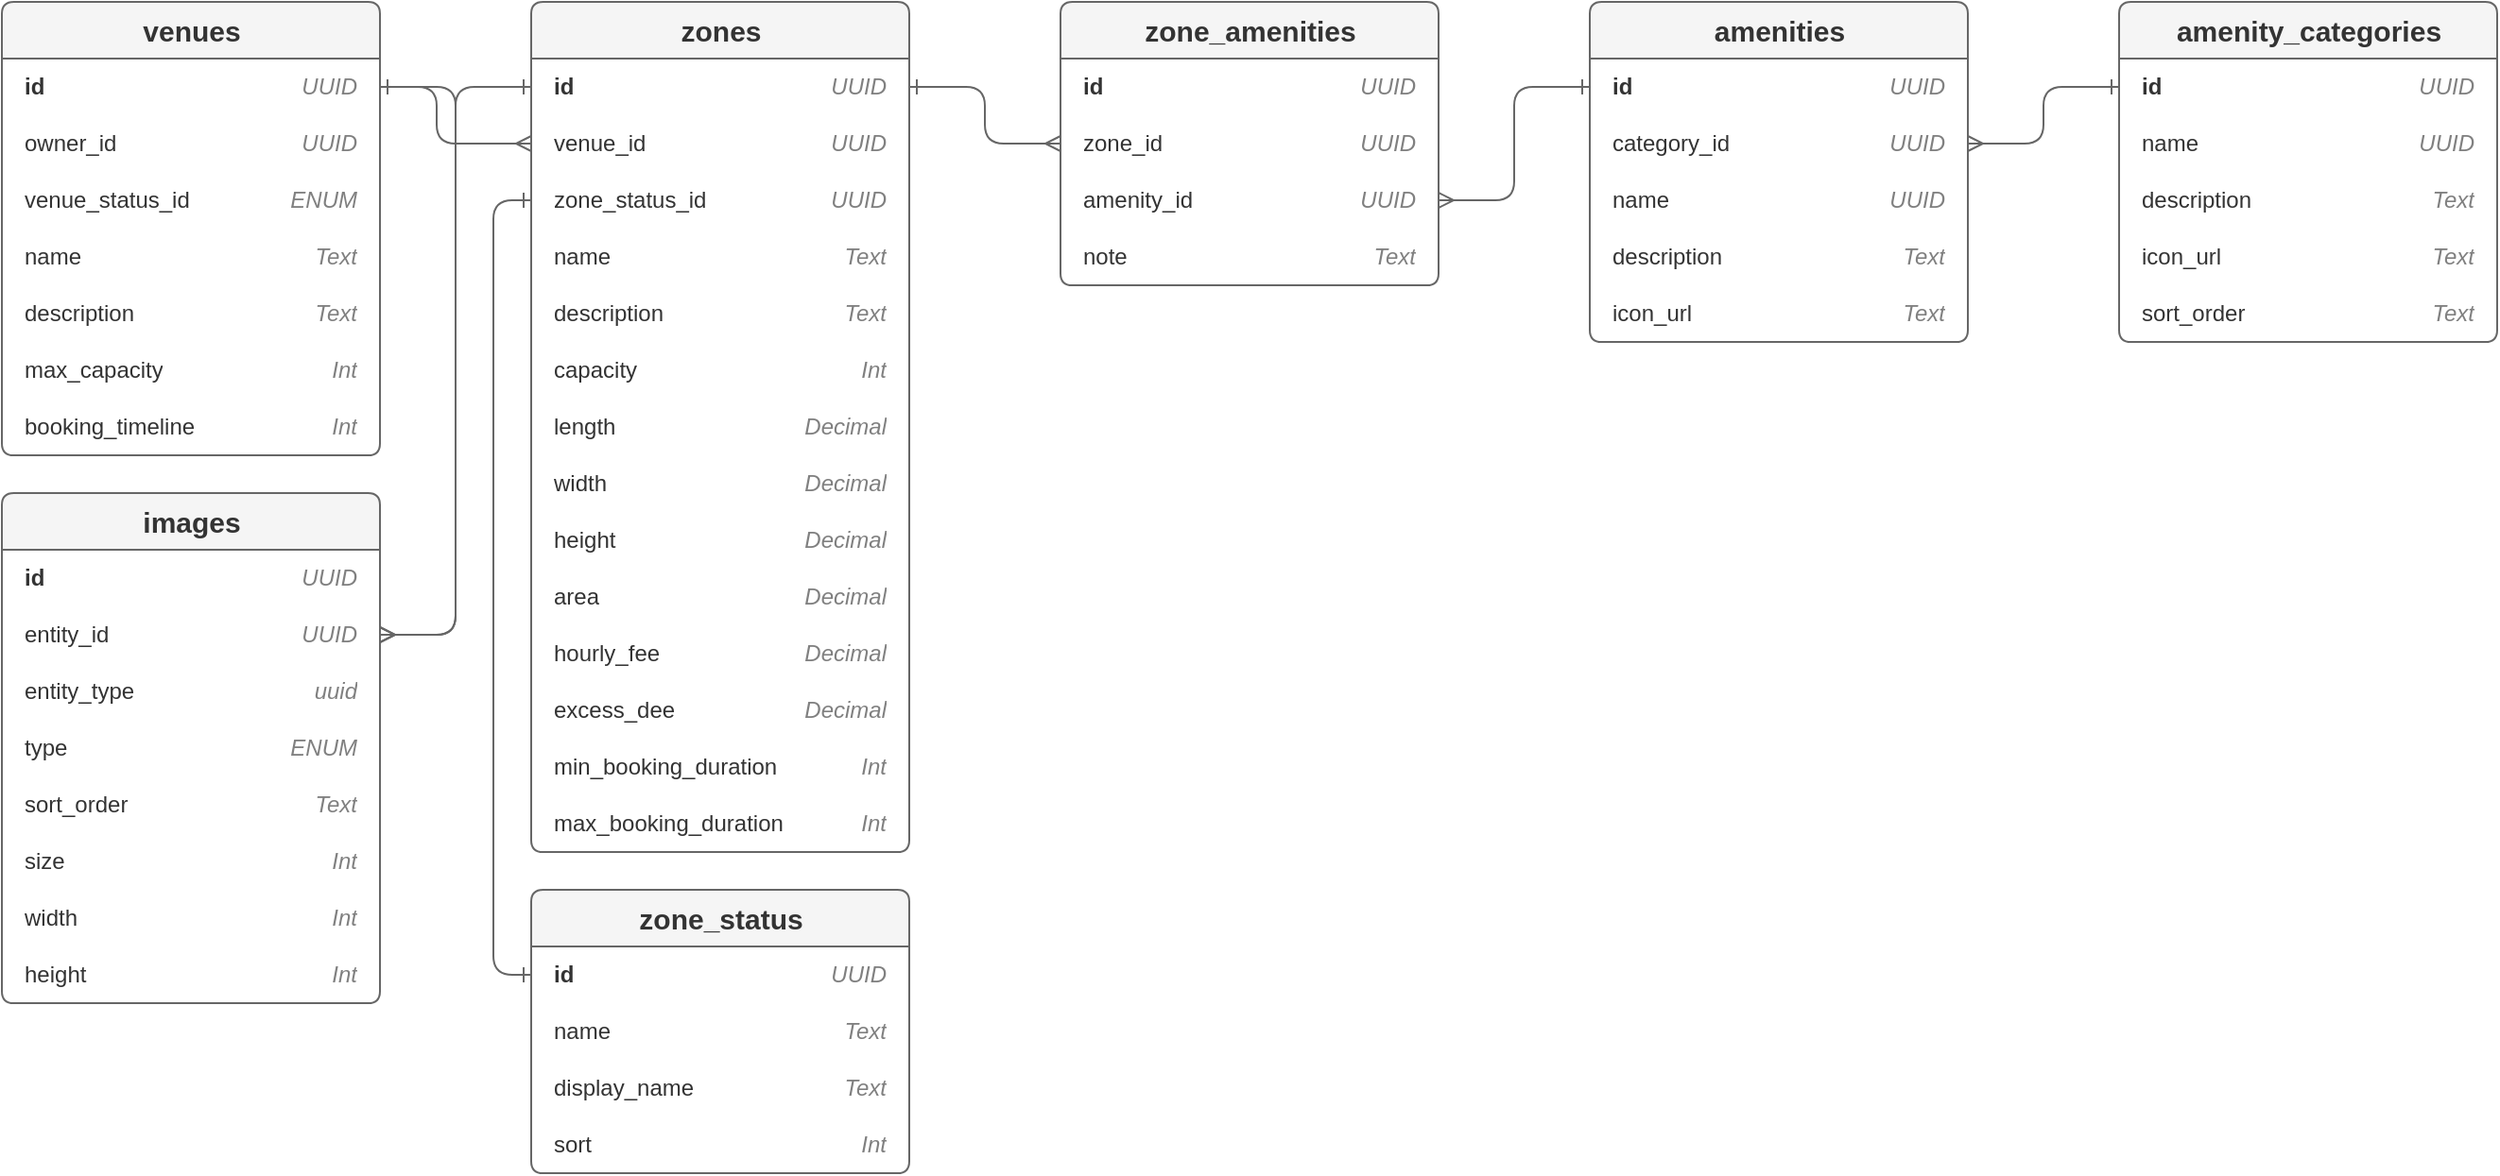 <mxfile version="26.0.4">
  <diagram name="Page-1" id="mxQVCHq5X-GFu3Dnnk5h">
    <mxGraphModel dx="238" dy="155" grid="1" gridSize="10" guides="1" tooltips="1" connect="1" arrows="1" fold="1" page="0" pageScale="1" pageWidth="850" pageHeight="1100" background="#ffffff" math="0" shadow="0">
      <root>
        <mxCell id="0" />
        <mxCell id="1" parent="0" />
        <mxCell id="_dP8tCiRlAQ-4006Mm7O-1" value="venues" style="shape=table;startSize=30;container=1;collapsible=0;childLayout=tableLayout;fixedRows=1;rowLines=0;fontStyle=1;align=center;resizeLast=1;html=1;swimlaneLine=1;rounded=1;shadow=0;columnLines=0;swimlaneHead=1;swimlaneBody=1;horizontal=1;left=1;right=1;connectable=1;allowArrows=1;cloneable=1;rotatable=1;pointerEvents=1;expand=1;swimlaneFillColor=default;arcSize=7;flipV=0;flipH=0;direction=east;fillStyle=solid;verticalAlign=middle;labelBackgroundColor=none;fontSize=15;fillColor=#f5f5f5;strokeColor=#666666;fontColor=#333333;" vertex="1" parent="1">
          <mxGeometry x="240" y="160" width="200" height="240" as="geometry" />
        </mxCell>
        <mxCell id="_dP8tCiRlAQ-4006Mm7O-2" value="" style="shape=tableRow;horizontal=0;startSize=0;swimlaneHead=0;swimlaneBody=0;fillColor=none;collapsible=0;dropTarget=0;points=[[0,0.5],[1,0.5]];portConstraint=eastwest;top=0;left=0;right=0;bottom=0;cloneable=1;rotatable=1;pointerEvents=1;expand=1;swimlaneFillColor=none;align=left;strokeColor=default;swimlaneLine=0;textShadow=0;labelBorderColor=none;labelBackgroundColor=none;verticalAlign=middle;fontColor=default;fontStyle=0" vertex="1" parent="_dP8tCiRlAQ-4006Mm7O-1">
          <mxGeometry y="30" width="200" height="30" as="geometry" />
        </mxCell>
        <mxCell id="_dP8tCiRlAQ-4006Mm7O-3" value="id" style="shape=partialRectangle;connectable=0;fillColor=none;top=0;left=0;bottom=0;right=0;align=left;spacingLeft=10;overflow=hidden;cloneable=1;rotatable=1;pointerEvents=1;expand=1;swimlaneFillColor=none;fontStyle=1;fontColor=light-dark(#333333, #ededed);html=1;strokeColor=light-dark(#333333, #ededed);swimlaneLine=0;textShadow=0;labelBorderColor=none;labelBackgroundColor=none;verticalAlign=middle;" vertex="1" parent="_dP8tCiRlAQ-4006Mm7O-2">
          <mxGeometry width="120" height="30" as="geometry">
            <mxRectangle width="120" height="30" as="alternateBounds" />
          </mxGeometry>
        </mxCell>
        <mxCell id="_dP8tCiRlAQ-4006Mm7O-4" value="UUID" style="shape=partialRectangle;connectable=0;fillColor=none;top=0;left=0;bottom=0;right=0;align=right;spacingLeft=0;overflow=hidden;html=1;cloneable=1;rotatable=1;pointerEvents=1;expand=1;swimlaneFillColor=none;fontStyle=2;fontColor=#808080;spacingRight=10;strokeColor=#808080;swimlaneLine=0;textShadow=0;labelBorderColor=none;labelBackgroundColor=none;verticalAlign=middle;" vertex="1" parent="_dP8tCiRlAQ-4006Mm7O-2">
          <mxGeometry x="120" width="80" height="30" as="geometry">
            <mxRectangle width="80" height="30" as="alternateBounds" />
          </mxGeometry>
        </mxCell>
        <mxCell id="_dP8tCiRlAQ-4006Mm7O-5" value="" style="shape=tableRow;horizontal=0;startSize=0;swimlaneHead=0;swimlaneBody=0;fillColor=none;collapsible=0;dropTarget=0;points=[[0,0.5],[1,0.5]];portConstraint=eastwest;top=0;left=0;right=0;bottom=0;cloneable=1;rotatable=1;pointerEvents=1;expand=1;swimlaneFillColor=none;align=left;swimlaneLine=0;textShadow=0;labelBorderColor=none;labelBackgroundColor=none;verticalAlign=middle;fontColor=default;fontStyle=0;strokeColor=default;" vertex="1" parent="_dP8tCiRlAQ-4006Mm7O-1">
          <mxGeometry y="60" width="200" height="30" as="geometry" />
        </mxCell>
        <mxCell id="_dP8tCiRlAQ-4006Mm7O-6" value="owner_id" style="shape=partialRectangle;connectable=0;fillColor=none;top=0;left=0;bottom=0;right=0;align=left;spacingLeft=10;overflow=hidden;html=1;cloneable=1;rotatable=1;pointerEvents=1;expand=1;swimlaneFillColor=none;fontStyle=0;fontColor=light-dark(#333333, #ededed);swimlaneLine=0;textShadow=0;labelBorderColor=none;labelBackgroundColor=none;verticalAlign=middle;strokeColor=light-dark(#333333, #ededed);" vertex="1" parent="_dP8tCiRlAQ-4006Mm7O-5">
          <mxGeometry width="120" height="30" as="geometry">
            <mxRectangle width="120" height="30" as="alternateBounds" />
          </mxGeometry>
        </mxCell>
        <mxCell id="_dP8tCiRlAQ-4006Mm7O-7" value="UUID" style="shape=partialRectangle;connectable=0;fillColor=none;top=0;left=0;bottom=0;right=0;align=right;spacingLeft=0;overflow=hidden;html=1;cloneable=1;rotatable=1;pointerEvents=1;expand=1;swimlaneFillColor=none;fontStyle=2;fontColor=#808080;spacingRight=10;strokeColor=#808080;swimlaneLine=0;textShadow=0;labelBorderColor=none;labelBackgroundColor=none;verticalAlign=middle;" vertex="1" parent="_dP8tCiRlAQ-4006Mm7O-5">
          <mxGeometry x="120" width="80" height="30" as="geometry">
            <mxRectangle width="80" height="30" as="alternateBounds" />
          </mxGeometry>
        </mxCell>
        <mxCell id="_dP8tCiRlAQ-4006Mm7O-20" style="shape=tableRow;horizontal=0;startSize=0;swimlaneHead=0;swimlaneBody=0;fillColor=none;collapsible=0;dropTarget=0;points=[[0,0.5],[1,0.5]];portConstraint=eastwest;top=0;left=0;right=0;bottom=0;cloneable=1;rotatable=1;pointerEvents=1;expand=1;swimlaneFillColor=none;align=left;swimlaneLine=0;textShadow=0;labelBorderColor=none;labelBackgroundColor=none;verticalAlign=middle;fontColor=default;fontStyle=0;strokeColor=default;" vertex="1" parent="_dP8tCiRlAQ-4006Mm7O-1">
          <mxGeometry y="90" width="200" height="30" as="geometry" />
        </mxCell>
        <mxCell id="_dP8tCiRlAQ-4006Mm7O-21" value="venue_status_id" style="shape=partialRectangle;connectable=0;fillColor=none;top=0;left=0;bottom=0;right=0;align=left;spacingLeft=10;overflow=hidden;html=1;cloneable=1;rotatable=1;pointerEvents=1;expand=1;swimlaneFillColor=none;fontStyle=0;fontColor=light-dark(#333333, #ededed);swimlaneLine=0;textShadow=0;labelBorderColor=none;labelBackgroundColor=none;verticalAlign=middle;strokeColor=light-dark(#333333, #ededed);" vertex="1" parent="_dP8tCiRlAQ-4006Mm7O-20">
          <mxGeometry width="120" height="30" as="geometry">
            <mxRectangle width="120" height="30" as="alternateBounds" />
          </mxGeometry>
        </mxCell>
        <mxCell id="_dP8tCiRlAQ-4006Mm7O-22" value="ENUM" style="shape=partialRectangle;connectable=0;fillColor=none;top=0;left=0;bottom=0;right=0;align=right;spacingLeft=6;overflow=hidden;html=1;cloneable=1;rotatable=1;pointerEvents=1;expand=1;swimlaneFillColor=none;fontStyle=2;fontColor=#808080;spacingRight=10;strokeColor=#808080;swimlaneLine=0;textShadow=0;labelBorderColor=none;labelBackgroundColor=none;verticalAlign=middle;" vertex="1" parent="_dP8tCiRlAQ-4006Mm7O-20">
          <mxGeometry x="120" width="80" height="30" as="geometry">
            <mxRectangle width="80" height="30" as="alternateBounds" />
          </mxGeometry>
        </mxCell>
        <mxCell id="_dP8tCiRlAQ-4006Mm7O-8" value="" style="shape=tableRow;horizontal=0;startSize=0;swimlaneHead=0;swimlaneBody=0;fillColor=none;collapsible=0;dropTarget=0;points=[[0,0.5],[1,0.5]];portConstraint=eastwest;top=0;left=0;right=0;bottom=0;cloneable=1;rotatable=1;pointerEvents=1;expand=1;swimlaneFillColor=none;align=left;swimlaneLine=0;textShadow=0;labelBorderColor=none;labelBackgroundColor=none;verticalAlign=middle;fontColor=default;fontStyle=0;strokeColor=default;" vertex="1" parent="_dP8tCiRlAQ-4006Mm7O-1">
          <mxGeometry y="120" width="200" height="30" as="geometry" />
        </mxCell>
        <mxCell id="_dP8tCiRlAQ-4006Mm7O-9" value="name" style="shape=partialRectangle;connectable=0;fillColor=none;top=0;left=0;bottom=0;right=0;align=left;spacingLeft=10;overflow=hidden;html=1;cloneable=1;rotatable=1;pointerEvents=1;expand=1;swimlaneFillColor=none;fontStyle=0;fontColor=light-dark(#333333, #ededed);swimlaneLine=0;textShadow=0;labelBorderColor=none;labelBackgroundColor=none;verticalAlign=middle;strokeColor=light-dark(#333333, #ededed);" vertex="1" parent="_dP8tCiRlAQ-4006Mm7O-8">
          <mxGeometry width="120" height="30" as="geometry">
            <mxRectangle width="120" height="30" as="alternateBounds" />
          </mxGeometry>
        </mxCell>
        <mxCell id="_dP8tCiRlAQ-4006Mm7O-10" value="Text" style="shape=partialRectangle;connectable=0;fillColor=none;top=0;left=0;bottom=0;right=0;align=right;spacingLeft=6;overflow=hidden;html=1;cloneable=1;rotatable=1;pointerEvents=1;expand=1;swimlaneFillColor=none;fontStyle=2;fontColor=#808080;spacingRight=10;strokeColor=#808080;swimlaneLine=0;textShadow=0;labelBorderColor=none;labelBackgroundColor=none;verticalAlign=middle;" vertex="1" parent="_dP8tCiRlAQ-4006Mm7O-8">
          <mxGeometry x="120" width="80" height="30" as="geometry">
            <mxRectangle width="80" height="30" as="alternateBounds" />
          </mxGeometry>
        </mxCell>
        <mxCell id="_dP8tCiRlAQ-4006Mm7O-11" style="shape=tableRow;horizontal=0;startSize=0;swimlaneHead=0;swimlaneBody=0;fillColor=none;collapsible=0;dropTarget=0;points=[[0,0.5],[1,0.5]];portConstraint=eastwest;top=0;left=0;right=0;bottom=0;cloneable=1;rotatable=1;pointerEvents=1;expand=1;swimlaneFillColor=none;align=left;swimlaneLine=0;textShadow=0;labelBorderColor=none;labelBackgroundColor=none;verticalAlign=middle;fontColor=default;fontStyle=0;strokeColor=default;" vertex="1" parent="_dP8tCiRlAQ-4006Mm7O-1">
          <mxGeometry y="150" width="200" height="30" as="geometry" />
        </mxCell>
        <mxCell id="_dP8tCiRlAQ-4006Mm7O-12" value="description" style="shape=partialRectangle;connectable=0;fillColor=none;top=0;left=0;bottom=0;right=0;align=left;spacingLeft=10;overflow=hidden;html=1;cloneable=1;rotatable=1;pointerEvents=1;expand=1;swimlaneFillColor=none;fontStyle=0;fontColor=light-dark(#333333, #ededed);swimlaneLine=0;textShadow=0;labelBorderColor=none;labelBackgroundColor=none;verticalAlign=middle;strokeColor=light-dark(#333333, #ededed);" vertex="1" parent="_dP8tCiRlAQ-4006Mm7O-11">
          <mxGeometry width="120" height="30" as="geometry">
            <mxRectangle width="120" height="30" as="alternateBounds" />
          </mxGeometry>
        </mxCell>
        <mxCell id="_dP8tCiRlAQ-4006Mm7O-13" value="Text" style="shape=partialRectangle;connectable=0;fillColor=none;top=0;left=0;bottom=0;right=0;align=right;spacingLeft=6;overflow=hidden;html=1;cloneable=1;rotatable=1;pointerEvents=1;expand=1;swimlaneFillColor=none;fontStyle=2;fontColor=#808080;spacingRight=10;strokeColor=#808080;swimlaneLine=0;textShadow=0;labelBorderColor=none;labelBackgroundColor=none;verticalAlign=middle;" vertex="1" parent="_dP8tCiRlAQ-4006Mm7O-11">
          <mxGeometry x="120" width="80" height="30" as="geometry">
            <mxRectangle width="80" height="30" as="alternateBounds" />
          </mxGeometry>
        </mxCell>
        <mxCell id="_dP8tCiRlAQ-4006Mm7O-14" style="shape=tableRow;horizontal=0;startSize=0;swimlaneHead=0;swimlaneBody=0;fillColor=none;collapsible=0;dropTarget=0;points=[[0,0.5],[1,0.5]];portConstraint=eastwest;top=0;left=0;right=0;bottom=0;cloneable=1;rotatable=1;pointerEvents=1;expand=1;swimlaneFillColor=none;align=left;swimlaneLine=0;textShadow=0;labelBorderColor=none;labelBackgroundColor=none;verticalAlign=middle;fontColor=default;fontStyle=0;strokeColor=default;" vertex="1" parent="_dP8tCiRlAQ-4006Mm7O-1">
          <mxGeometry y="180" width="200" height="30" as="geometry" />
        </mxCell>
        <mxCell id="_dP8tCiRlAQ-4006Mm7O-15" value="max_capacity" style="shape=partialRectangle;connectable=0;fillColor=none;top=0;left=0;bottom=0;right=0;align=left;spacingLeft=10;overflow=hidden;html=1;cloneable=1;rotatable=1;pointerEvents=1;expand=1;swimlaneFillColor=none;fontStyle=0;fontColor=light-dark(#333333, #ededed);swimlaneLine=0;textShadow=0;labelBorderColor=none;labelBackgroundColor=none;verticalAlign=middle;strokeColor=light-dark(#333333, #ededed);" vertex="1" parent="_dP8tCiRlAQ-4006Mm7O-14">
          <mxGeometry width="120" height="30" as="geometry">
            <mxRectangle width="120" height="30" as="alternateBounds" />
          </mxGeometry>
        </mxCell>
        <mxCell id="_dP8tCiRlAQ-4006Mm7O-16" value="Int" style="shape=partialRectangle;connectable=0;fillColor=none;top=0;left=0;bottom=0;right=0;align=right;spacingLeft=6;overflow=hidden;html=1;cloneable=1;rotatable=1;pointerEvents=1;expand=1;swimlaneFillColor=none;fontStyle=2;fontColor=#808080;spacingRight=10;strokeColor=#808080;swimlaneLine=0;textShadow=0;labelBorderColor=none;labelBackgroundColor=none;verticalAlign=middle;" vertex="1" parent="_dP8tCiRlAQ-4006Mm7O-14">
          <mxGeometry x="120" width="80" height="30" as="geometry">
            <mxRectangle width="80" height="30" as="alternateBounds" />
          </mxGeometry>
        </mxCell>
        <mxCell id="_dP8tCiRlAQ-4006Mm7O-17" style="shape=tableRow;horizontal=0;startSize=0;swimlaneHead=0;swimlaneBody=0;fillColor=none;collapsible=0;dropTarget=0;points=[[0,0.5],[1,0.5]];portConstraint=eastwest;top=0;left=0;right=0;bottom=0;cloneable=1;rotatable=1;pointerEvents=1;expand=1;swimlaneFillColor=none;align=left;swimlaneLine=0;textShadow=0;labelBorderColor=none;labelBackgroundColor=none;verticalAlign=middle;fontColor=default;fontStyle=0;strokeColor=default;" vertex="1" parent="_dP8tCiRlAQ-4006Mm7O-1">
          <mxGeometry y="210" width="200" height="30" as="geometry" />
        </mxCell>
        <mxCell id="_dP8tCiRlAQ-4006Mm7O-18" value="booking_timeline" style="shape=partialRectangle;connectable=0;fillColor=none;top=0;left=0;bottom=0;right=0;align=left;spacingLeft=10;overflow=hidden;html=1;cloneable=1;rotatable=1;pointerEvents=1;expand=1;swimlaneFillColor=none;fontStyle=0;fontColor=light-dark(#333333, #ededed);swimlaneLine=0;textShadow=0;labelBorderColor=none;labelBackgroundColor=none;verticalAlign=middle;strokeColor=light-dark(#333333, #ededed);" vertex="1" parent="_dP8tCiRlAQ-4006Mm7O-17">
          <mxGeometry width="120" height="30" as="geometry">
            <mxRectangle width="120" height="30" as="alternateBounds" />
          </mxGeometry>
        </mxCell>
        <mxCell id="_dP8tCiRlAQ-4006Mm7O-19" value="Int" style="shape=partialRectangle;connectable=0;fillColor=none;top=0;left=0;bottom=0;right=0;align=right;spacingLeft=6;overflow=hidden;html=1;cloneable=1;rotatable=1;pointerEvents=1;expand=1;swimlaneFillColor=none;fontStyle=2;fontColor=#808080;spacingRight=10;strokeColor=#808080;swimlaneLine=0;textShadow=0;labelBorderColor=none;labelBackgroundColor=none;verticalAlign=middle;" vertex="1" parent="_dP8tCiRlAQ-4006Mm7O-17">
          <mxGeometry x="120" width="80" height="30" as="geometry">
            <mxRectangle width="80" height="30" as="alternateBounds" />
          </mxGeometry>
        </mxCell>
        <mxCell id="_dP8tCiRlAQ-4006Mm7O-25" value="zones" style="shape=table;startSize=30;container=1;collapsible=0;childLayout=tableLayout;fixedRows=1;rowLines=0;fontStyle=1;align=center;resizeLast=1;html=1;swimlaneLine=1;rounded=1;shadow=0;columnLines=0;swimlaneHead=1;swimlaneBody=1;horizontal=1;left=1;right=1;connectable=1;allowArrows=1;cloneable=1;rotatable=1;pointerEvents=1;expand=1;swimlaneFillColor=default;arcSize=7;flipV=0;flipH=0;direction=east;fillStyle=solid;verticalAlign=middle;labelBackgroundColor=none;fontSize=15;fillColor=#f5f5f5;strokeColor=#666666;fontColor=#333333;" vertex="1" parent="1">
          <mxGeometry x="520" y="160" width="200" height="450" as="geometry" />
        </mxCell>
        <mxCell id="_dP8tCiRlAQ-4006Mm7O-26" value="" style="shape=tableRow;horizontal=0;startSize=0;swimlaneHead=0;swimlaneBody=0;fillColor=none;collapsible=0;dropTarget=0;points=[[0,0.5],[1,0.5]];portConstraint=eastwest;top=0;left=0;right=0;bottom=0;cloneable=1;rotatable=1;pointerEvents=1;expand=1;swimlaneFillColor=none;align=left;strokeColor=default;swimlaneLine=0;textShadow=0;labelBorderColor=none;labelBackgroundColor=none;verticalAlign=middle;fontColor=default;fontStyle=0" vertex="1" parent="_dP8tCiRlAQ-4006Mm7O-25">
          <mxGeometry y="30" width="200" height="30" as="geometry" />
        </mxCell>
        <mxCell id="_dP8tCiRlAQ-4006Mm7O-27" value="id" style="shape=partialRectangle;connectable=0;fillColor=none;top=0;left=0;bottom=0;right=0;align=left;spacingLeft=10;overflow=hidden;cloneable=1;rotatable=1;pointerEvents=1;expand=1;swimlaneFillColor=none;fontStyle=1;fontColor=light-dark(#333333, #ededed);html=1;strokeColor=light-dark(#333333, #ededed);swimlaneLine=0;textShadow=0;labelBorderColor=none;labelBackgroundColor=none;verticalAlign=middle;" vertex="1" parent="_dP8tCiRlAQ-4006Mm7O-26">
          <mxGeometry width="133.517" height="30" as="geometry">
            <mxRectangle width="133.517" height="30" as="alternateBounds" />
          </mxGeometry>
        </mxCell>
        <mxCell id="_dP8tCiRlAQ-4006Mm7O-28" value="UUID" style="shape=partialRectangle;connectable=0;fillColor=none;top=0;left=0;bottom=0;right=0;align=right;spacingLeft=0;overflow=hidden;html=1;cloneable=1;rotatable=1;pointerEvents=1;expand=1;swimlaneFillColor=none;fontStyle=2;fontColor=#808080;spacingRight=10;strokeColor=#808080;swimlaneLine=0;textShadow=0;labelBorderColor=none;labelBackgroundColor=none;verticalAlign=middle;" vertex="1" parent="_dP8tCiRlAQ-4006Mm7O-26">
          <mxGeometry x="133.517" width="66.483" height="30" as="geometry">
            <mxRectangle width="66.483" height="30" as="alternateBounds" />
          </mxGeometry>
        </mxCell>
        <mxCell id="_dP8tCiRlAQ-4006Mm7O-29" value="" style="shape=tableRow;horizontal=0;startSize=0;swimlaneHead=0;swimlaneBody=0;fillColor=none;collapsible=0;dropTarget=0;points=[[0,0.5],[1,0.5]];portConstraint=eastwest;top=0;left=0;right=0;bottom=0;cloneable=1;rotatable=1;pointerEvents=1;expand=1;swimlaneFillColor=none;align=left;swimlaneLine=0;textShadow=0;labelBorderColor=none;labelBackgroundColor=none;verticalAlign=middle;fontColor=default;fontStyle=0;strokeColor=default;" vertex="1" parent="_dP8tCiRlAQ-4006Mm7O-25">
          <mxGeometry y="60" width="200" height="30" as="geometry" />
        </mxCell>
        <mxCell id="_dP8tCiRlAQ-4006Mm7O-30" value="venue_id" style="shape=partialRectangle;connectable=0;fillColor=none;top=0;left=0;bottom=0;right=0;align=left;spacingLeft=10;overflow=hidden;html=1;cloneable=1;rotatable=1;pointerEvents=1;expand=1;swimlaneFillColor=none;fontStyle=0;fontColor=light-dark(#333333, #ededed);swimlaneLine=0;textShadow=0;labelBorderColor=none;labelBackgroundColor=none;verticalAlign=middle;strokeColor=light-dark(#333333, #ededed);" vertex="1" parent="_dP8tCiRlAQ-4006Mm7O-29">
          <mxGeometry width="133.517" height="30" as="geometry">
            <mxRectangle width="133.517" height="30" as="alternateBounds" />
          </mxGeometry>
        </mxCell>
        <mxCell id="_dP8tCiRlAQ-4006Mm7O-31" value="UUID" style="shape=partialRectangle;connectable=0;fillColor=none;top=0;left=0;bottom=0;right=0;align=right;spacingLeft=0;overflow=hidden;html=1;cloneable=1;rotatable=1;pointerEvents=1;expand=1;swimlaneFillColor=none;fontStyle=2;fontColor=#808080;spacingRight=10;strokeColor=#808080;swimlaneLine=0;textShadow=0;labelBorderColor=none;labelBackgroundColor=none;verticalAlign=middle;" vertex="1" parent="_dP8tCiRlAQ-4006Mm7O-29">
          <mxGeometry x="133.517" width="66.483" height="30" as="geometry">
            <mxRectangle width="66.483" height="30" as="alternateBounds" />
          </mxGeometry>
        </mxCell>
        <mxCell id="_dP8tCiRlAQ-4006Mm7O-41" style="shape=tableRow;horizontal=0;startSize=0;swimlaneHead=0;swimlaneBody=0;fillColor=none;collapsible=0;dropTarget=0;points=[[0,0.5],[1,0.5]];portConstraint=eastwest;top=0;left=0;right=0;bottom=0;cloneable=1;rotatable=1;pointerEvents=1;expand=1;swimlaneFillColor=none;align=left;swimlaneLine=0;textShadow=0;labelBorderColor=none;labelBackgroundColor=none;verticalAlign=middle;fontColor=default;fontStyle=0;strokeColor=default;" vertex="1" parent="_dP8tCiRlAQ-4006Mm7O-25">
          <mxGeometry y="90" width="200" height="30" as="geometry" />
        </mxCell>
        <mxCell id="_dP8tCiRlAQ-4006Mm7O-42" value="zone_status_id" style="shape=partialRectangle;connectable=0;fillColor=none;top=0;left=0;bottom=0;right=0;align=left;spacingLeft=10;overflow=hidden;html=1;cloneable=1;rotatable=1;pointerEvents=1;expand=1;swimlaneFillColor=none;fontStyle=0;fontColor=light-dark(#333333, #ededed);swimlaneLine=0;textShadow=0;labelBorderColor=none;labelBackgroundColor=none;verticalAlign=middle;strokeColor=light-dark(#333333, #ededed);" vertex="1" parent="_dP8tCiRlAQ-4006Mm7O-41">
          <mxGeometry width="133.517" height="30" as="geometry">
            <mxRectangle width="133.517" height="30" as="alternateBounds" />
          </mxGeometry>
        </mxCell>
        <mxCell id="_dP8tCiRlAQ-4006Mm7O-43" value="UUID" style="shape=partialRectangle;connectable=0;fillColor=none;top=0;left=0;bottom=0;right=0;align=right;spacingLeft=6;overflow=hidden;html=1;cloneable=1;rotatable=1;pointerEvents=1;expand=1;swimlaneFillColor=none;fontStyle=2;fontColor=#808080;spacingRight=10;strokeColor=#808080;swimlaneLine=0;textShadow=0;labelBorderColor=none;labelBackgroundColor=none;verticalAlign=middle;" vertex="1" parent="_dP8tCiRlAQ-4006Mm7O-41">
          <mxGeometry x="133.517" width="66.483" height="30" as="geometry">
            <mxRectangle width="66.483" height="30" as="alternateBounds" />
          </mxGeometry>
        </mxCell>
        <mxCell id="_dP8tCiRlAQ-4006Mm7O-32" style="shape=tableRow;horizontal=0;startSize=0;swimlaneHead=0;swimlaneBody=0;fillColor=none;collapsible=0;dropTarget=0;points=[[0,0.5],[1,0.5]];portConstraint=eastwest;top=0;left=0;right=0;bottom=0;cloneable=1;rotatable=1;pointerEvents=1;expand=1;swimlaneFillColor=none;align=left;swimlaneLine=0;textShadow=0;labelBorderColor=none;labelBackgroundColor=none;verticalAlign=middle;fontColor=default;fontStyle=0;strokeColor=default;" vertex="1" parent="_dP8tCiRlAQ-4006Mm7O-25">
          <mxGeometry y="120" width="200" height="30" as="geometry" />
        </mxCell>
        <mxCell id="_dP8tCiRlAQ-4006Mm7O-33" value="name" style="shape=partialRectangle;connectable=0;fillColor=none;top=0;left=0;bottom=0;right=0;align=left;spacingLeft=10;overflow=hidden;html=1;cloneable=1;rotatable=1;pointerEvents=1;expand=1;swimlaneFillColor=none;fontStyle=0;fontColor=light-dark(#333333, #ededed);swimlaneLine=0;textShadow=0;labelBorderColor=none;labelBackgroundColor=none;verticalAlign=middle;strokeColor=light-dark(#333333, #ededed);" vertex="1" parent="_dP8tCiRlAQ-4006Mm7O-32">
          <mxGeometry width="133.517" height="30" as="geometry">
            <mxRectangle width="133.517" height="30" as="alternateBounds" />
          </mxGeometry>
        </mxCell>
        <mxCell id="_dP8tCiRlAQ-4006Mm7O-34" value="Text" style="shape=partialRectangle;connectable=0;fillColor=none;top=0;left=0;bottom=0;right=0;align=right;spacingLeft=6;overflow=hidden;html=1;cloneable=1;rotatable=1;pointerEvents=1;expand=1;swimlaneFillColor=none;fontStyle=2;fontColor=#808080;spacingRight=10;strokeColor=#808080;swimlaneLine=0;textShadow=0;labelBorderColor=none;labelBackgroundColor=none;verticalAlign=middle;" vertex="1" parent="_dP8tCiRlAQ-4006Mm7O-32">
          <mxGeometry x="133.517" width="66.483" height="30" as="geometry">
            <mxRectangle width="66.483" height="30" as="alternateBounds" />
          </mxGeometry>
        </mxCell>
        <mxCell id="_dP8tCiRlAQ-4006Mm7O-35" value="" style="shape=tableRow;horizontal=0;startSize=0;swimlaneHead=0;swimlaneBody=0;fillColor=none;collapsible=0;dropTarget=0;points=[[0,0.5],[1,0.5]];portConstraint=eastwest;top=0;left=0;right=0;bottom=0;cloneable=1;rotatable=1;pointerEvents=1;expand=1;swimlaneFillColor=none;align=left;swimlaneLine=0;textShadow=0;labelBorderColor=none;labelBackgroundColor=none;verticalAlign=middle;fontColor=default;fontStyle=0;strokeColor=default;" vertex="1" parent="_dP8tCiRlAQ-4006Mm7O-25">
          <mxGeometry y="150" width="200" height="30" as="geometry" />
        </mxCell>
        <mxCell id="_dP8tCiRlAQ-4006Mm7O-36" value="description" style="shape=partialRectangle;connectable=0;fillColor=none;top=0;left=0;bottom=0;right=0;align=left;spacingLeft=10;overflow=hidden;html=1;cloneable=1;rotatable=1;pointerEvents=1;expand=1;swimlaneFillColor=none;fontStyle=0;fontColor=light-dark(#333333, #ededed);swimlaneLine=0;textShadow=0;labelBorderColor=none;labelBackgroundColor=none;verticalAlign=middle;strokeColor=light-dark(#333333, #ededed);" vertex="1" parent="_dP8tCiRlAQ-4006Mm7O-35">
          <mxGeometry width="133.517" height="30" as="geometry">
            <mxRectangle width="133.517" height="30" as="alternateBounds" />
          </mxGeometry>
        </mxCell>
        <mxCell id="_dP8tCiRlAQ-4006Mm7O-37" value="Text" style="shape=partialRectangle;connectable=0;fillColor=none;top=0;left=0;bottom=0;right=0;align=right;spacingLeft=6;overflow=hidden;html=1;cloneable=1;rotatable=1;pointerEvents=1;expand=1;swimlaneFillColor=none;fontStyle=2;fontColor=#808080;spacingRight=10;strokeColor=#808080;swimlaneLine=0;textShadow=0;labelBorderColor=none;labelBackgroundColor=none;verticalAlign=middle;" vertex="1" parent="_dP8tCiRlAQ-4006Mm7O-35">
          <mxGeometry x="133.517" width="66.483" height="30" as="geometry">
            <mxRectangle width="66.483" height="30" as="alternateBounds" />
          </mxGeometry>
        </mxCell>
        <mxCell id="_dP8tCiRlAQ-4006Mm7O-38" style="shape=tableRow;horizontal=0;startSize=0;swimlaneHead=0;swimlaneBody=0;fillColor=none;collapsible=0;dropTarget=0;points=[[0,0.5],[1,0.5]];portConstraint=eastwest;top=0;left=0;right=0;bottom=0;cloneable=1;rotatable=1;pointerEvents=1;expand=1;swimlaneFillColor=none;align=left;swimlaneLine=0;textShadow=0;labelBorderColor=none;labelBackgroundColor=none;verticalAlign=middle;fontColor=default;fontStyle=0;strokeColor=default;" vertex="1" parent="_dP8tCiRlAQ-4006Mm7O-25">
          <mxGeometry y="180" width="200" height="30" as="geometry" />
        </mxCell>
        <mxCell id="_dP8tCiRlAQ-4006Mm7O-39" value="capacity" style="shape=partialRectangle;connectable=0;fillColor=none;top=0;left=0;bottom=0;right=0;align=left;spacingLeft=10;overflow=hidden;html=1;cloneable=1;rotatable=1;pointerEvents=1;expand=1;swimlaneFillColor=none;fontStyle=0;fontColor=light-dark(#333333, #ededed);swimlaneLine=0;textShadow=0;labelBorderColor=none;labelBackgroundColor=none;verticalAlign=middle;strokeColor=light-dark(#333333, #ededed);" vertex="1" parent="_dP8tCiRlAQ-4006Mm7O-38">
          <mxGeometry width="133.517" height="30" as="geometry">
            <mxRectangle width="133.517" height="30" as="alternateBounds" />
          </mxGeometry>
        </mxCell>
        <mxCell id="_dP8tCiRlAQ-4006Mm7O-40" value="Int" style="shape=partialRectangle;connectable=0;fillColor=none;top=0;left=0;bottom=0;right=0;align=right;spacingLeft=6;overflow=hidden;html=1;cloneable=1;rotatable=1;pointerEvents=1;expand=1;swimlaneFillColor=none;fontStyle=2;fontColor=#808080;spacingRight=10;strokeColor=#808080;swimlaneLine=0;textShadow=0;labelBorderColor=none;labelBackgroundColor=none;verticalAlign=middle;" vertex="1" parent="_dP8tCiRlAQ-4006Mm7O-38">
          <mxGeometry x="133.517" width="66.483" height="30" as="geometry">
            <mxRectangle width="66.483" height="30" as="alternateBounds" />
          </mxGeometry>
        </mxCell>
        <mxCell id="_dP8tCiRlAQ-4006Mm7O-44" style="shape=tableRow;horizontal=0;startSize=0;swimlaneHead=0;swimlaneBody=0;fillColor=none;collapsible=0;dropTarget=0;points=[[0,0.5],[1,0.5]];portConstraint=eastwest;top=0;left=0;right=0;bottom=0;cloneable=1;rotatable=1;pointerEvents=1;expand=1;swimlaneFillColor=none;align=left;swimlaneLine=0;textShadow=0;labelBorderColor=none;labelBackgroundColor=none;verticalAlign=middle;fontColor=default;fontStyle=0;strokeColor=default;" vertex="1" parent="_dP8tCiRlAQ-4006Mm7O-25">
          <mxGeometry y="210" width="200" height="30" as="geometry" />
        </mxCell>
        <mxCell id="_dP8tCiRlAQ-4006Mm7O-45" value="length" style="shape=partialRectangle;connectable=0;fillColor=none;top=0;left=0;bottom=0;right=0;align=left;spacingLeft=10;overflow=hidden;html=1;cloneable=1;rotatable=1;pointerEvents=1;expand=1;swimlaneFillColor=none;fontStyle=0;fontColor=light-dark(#333333, #ededed);swimlaneLine=0;textShadow=0;labelBorderColor=none;labelBackgroundColor=none;verticalAlign=middle;strokeColor=light-dark(#333333, #ededed);" vertex="1" parent="_dP8tCiRlAQ-4006Mm7O-44">
          <mxGeometry width="133.517" height="30" as="geometry">
            <mxRectangle width="133.517" height="30" as="alternateBounds" />
          </mxGeometry>
        </mxCell>
        <mxCell id="_dP8tCiRlAQ-4006Mm7O-46" value="Decimal" style="shape=partialRectangle;connectable=0;fillColor=none;top=0;left=0;bottom=0;right=0;align=right;spacingLeft=6;overflow=hidden;html=1;cloneable=1;rotatable=1;pointerEvents=1;expand=1;swimlaneFillColor=none;fontStyle=2;fontColor=#808080;spacingRight=10;strokeColor=#808080;swimlaneLine=0;textShadow=0;labelBorderColor=none;labelBackgroundColor=none;verticalAlign=middle;" vertex="1" parent="_dP8tCiRlAQ-4006Mm7O-44">
          <mxGeometry x="133.517" width="66.483" height="30" as="geometry">
            <mxRectangle width="66.483" height="30" as="alternateBounds" />
          </mxGeometry>
        </mxCell>
        <mxCell id="_dP8tCiRlAQ-4006Mm7O-73" style="shape=tableRow;horizontal=0;startSize=0;swimlaneHead=0;swimlaneBody=0;fillColor=none;collapsible=0;dropTarget=0;points=[[0,0.5],[1,0.5]];portConstraint=eastwest;top=0;left=0;right=0;bottom=0;cloneable=1;rotatable=1;pointerEvents=1;expand=1;swimlaneFillColor=none;align=left;swimlaneLine=0;textShadow=0;labelBorderColor=none;labelBackgroundColor=none;verticalAlign=middle;fontColor=default;fontStyle=0;strokeColor=default;" vertex="1" parent="_dP8tCiRlAQ-4006Mm7O-25">
          <mxGeometry y="240" width="200" height="30" as="geometry" />
        </mxCell>
        <mxCell id="_dP8tCiRlAQ-4006Mm7O-74" value="width" style="shape=partialRectangle;connectable=0;fillColor=none;top=0;left=0;bottom=0;right=0;align=left;spacingLeft=10;overflow=hidden;html=1;cloneable=1;rotatable=1;pointerEvents=1;expand=1;swimlaneFillColor=none;fontStyle=0;fontColor=light-dark(#333333, #ededed);swimlaneLine=0;textShadow=0;labelBorderColor=none;labelBackgroundColor=none;verticalAlign=middle;strokeColor=light-dark(#333333, #ededed);" vertex="1" parent="_dP8tCiRlAQ-4006Mm7O-73">
          <mxGeometry width="133.517" height="30" as="geometry">
            <mxRectangle width="133.517" height="30" as="alternateBounds" />
          </mxGeometry>
        </mxCell>
        <mxCell id="_dP8tCiRlAQ-4006Mm7O-75" value="Decimal" style="shape=partialRectangle;connectable=0;fillColor=none;top=0;left=0;bottom=0;right=0;align=right;spacingLeft=6;overflow=hidden;html=1;cloneable=1;rotatable=1;pointerEvents=1;expand=1;swimlaneFillColor=none;fontStyle=2;fontColor=#808080;spacingRight=10;strokeColor=#808080;swimlaneLine=0;textShadow=0;labelBorderColor=none;labelBackgroundColor=none;verticalAlign=middle;" vertex="1" parent="_dP8tCiRlAQ-4006Mm7O-73">
          <mxGeometry x="133.517" width="66.483" height="30" as="geometry">
            <mxRectangle width="66.483" height="30" as="alternateBounds" />
          </mxGeometry>
        </mxCell>
        <mxCell id="_dP8tCiRlAQ-4006Mm7O-76" style="shape=tableRow;horizontal=0;startSize=0;swimlaneHead=0;swimlaneBody=0;fillColor=none;collapsible=0;dropTarget=0;points=[[0,0.5],[1,0.5]];portConstraint=eastwest;top=0;left=0;right=0;bottom=0;cloneable=1;rotatable=1;pointerEvents=1;expand=1;swimlaneFillColor=none;align=left;swimlaneLine=0;textShadow=0;labelBorderColor=none;labelBackgroundColor=none;verticalAlign=middle;fontColor=default;fontStyle=0;strokeColor=default;" vertex="1" parent="_dP8tCiRlAQ-4006Mm7O-25">
          <mxGeometry y="270" width="200" height="30" as="geometry" />
        </mxCell>
        <mxCell id="_dP8tCiRlAQ-4006Mm7O-77" value="height" style="shape=partialRectangle;connectable=0;fillColor=none;top=0;left=0;bottom=0;right=0;align=left;spacingLeft=10;overflow=hidden;html=1;cloneable=1;rotatable=1;pointerEvents=1;expand=1;swimlaneFillColor=none;fontStyle=0;fontColor=light-dark(#333333, #ededed);swimlaneLine=0;textShadow=0;labelBorderColor=none;labelBackgroundColor=none;verticalAlign=middle;strokeColor=light-dark(#333333, #ededed);" vertex="1" parent="_dP8tCiRlAQ-4006Mm7O-76">
          <mxGeometry width="133.517" height="30" as="geometry">
            <mxRectangle width="133.517" height="30" as="alternateBounds" />
          </mxGeometry>
        </mxCell>
        <mxCell id="_dP8tCiRlAQ-4006Mm7O-78" value="Decimal" style="shape=partialRectangle;connectable=0;fillColor=none;top=0;left=0;bottom=0;right=0;align=right;spacingLeft=6;overflow=hidden;html=1;cloneable=1;rotatable=1;pointerEvents=1;expand=1;swimlaneFillColor=none;fontStyle=2;fontColor=#808080;spacingRight=10;strokeColor=#808080;swimlaneLine=0;textShadow=0;labelBorderColor=none;labelBackgroundColor=none;verticalAlign=middle;" vertex="1" parent="_dP8tCiRlAQ-4006Mm7O-76">
          <mxGeometry x="133.517" width="66.483" height="30" as="geometry">
            <mxRectangle width="66.483" height="30" as="alternateBounds" />
          </mxGeometry>
        </mxCell>
        <mxCell id="_dP8tCiRlAQ-4006Mm7O-70" style="shape=tableRow;horizontal=0;startSize=0;swimlaneHead=0;swimlaneBody=0;fillColor=none;collapsible=0;dropTarget=0;points=[[0,0.5],[1,0.5]];portConstraint=eastwest;top=0;left=0;right=0;bottom=0;cloneable=1;rotatable=1;pointerEvents=1;expand=1;swimlaneFillColor=none;align=left;swimlaneLine=0;textShadow=0;labelBorderColor=none;labelBackgroundColor=none;verticalAlign=middle;fontColor=default;fontStyle=0;strokeColor=default;" vertex="1" parent="_dP8tCiRlAQ-4006Mm7O-25">
          <mxGeometry y="300" width="200" height="30" as="geometry" />
        </mxCell>
        <mxCell id="_dP8tCiRlAQ-4006Mm7O-71" value="area" style="shape=partialRectangle;connectable=0;fillColor=none;top=0;left=0;bottom=0;right=0;align=left;spacingLeft=10;overflow=hidden;html=1;cloneable=1;rotatable=1;pointerEvents=1;expand=1;swimlaneFillColor=none;fontStyle=0;fontColor=light-dark(#333333, #ededed);swimlaneLine=0;textShadow=0;labelBorderColor=none;labelBackgroundColor=none;verticalAlign=middle;strokeColor=light-dark(#333333, #ededed);" vertex="1" parent="_dP8tCiRlAQ-4006Mm7O-70">
          <mxGeometry width="133.517" height="30" as="geometry">
            <mxRectangle width="133.517" height="30" as="alternateBounds" />
          </mxGeometry>
        </mxCell>
        <mxCell id="_dP8tCiRlAQ-4006Mm7O-72" value="Decimal" style="shape=partialRectangle;connectable=0;fillColor=none;top=0;left=0;bottom=0;right=0;align=right;spacingLeft=6;overflow=hidden;html=1;cloneable=1;rotatable=1;pointerEvents=1;expand=1;swimlaneFillColor=none;fontStyle=2;fontColor=#808080;spacingRight=10;strokeColor=#808080;swimlaneLine=0;textShadow=0;labelBorderColor=none;labelBackgroundColor=none;verticalAlign=middle;" vertex="1" parent="_dP8tCiRlAQ-4006Mm7O-70">
          <mxGeometry x="133.517" width="66.483" height="30" as="geometry">
            <mxRectangle width="66.483" height="30" as="alternateBounds" />
          </mxGeometry>
        </mxCell>
        <mxCell id="_dP8tCiRlAQ-4006Mm7O-85" style="shape=tableRow;horizontal=0;startSize=0;swimlaneHead=0;swimlaneBody=0;fillColor=none;collapsible=0;dropTarget=0;points=[[0,0.5],[1,0.5]];portConstraint=eastwest;top=0;left=0;right=0;bottom=0;cloneable=1;rotatable=1;pointerEvents=1;expand=1;swimlaneFillColor=none;align=left;swimlaneLine=0;textShadow=0;labelBorderColor=none;labelBackgroundColor=none;verticalAlign=middle;fontColor=default;fontStyle=0;strokeColor=default;" vertex="1" parent="_dP8tCiRlAQ-4006Mm7O-25">
          <mxGeometry y="330" width="200" height="30" as="geometry" />
        </mxCell>
        <mxCell id="_dP8tCiRlAQ-4006Mm7O-86" value="hourly_fee" style="shape=partialRectangle;connectable=0;fillColor=none;top=0;left=0;bottom=0;right=0;align=left;spacingLeft=10;overflow=hidden;html=1;cloneable=1;rotatable=1;pointerEvents=1;expand=1;swimlaneFillColor=none;fontStyle=0;fontColor=light-dark(#333333, #ededed);swimlaneLine=0;textShadow=0;labelBorderColor=none;labelBackgroundColor=none;verticalAlign=middle;strokeColor=light-dark(#333333, #ededed);" vertex="1" parent="_dP8tCiRlAQ-4006Mm7O-85">
          <mxGeometry width="133.517" height="30" as="geometry">
            <mxRectangle width="133.517" height="30" as="alternateBounds" />
          </mxGeometry>
        </mxCell>
        <mxCell id="_dP8tCiRlAQ-4006Mm7O-87" value="Decimal" style="shape=partialRectangle;connectable=0;fillColor=none;top=0;left=0;bottom=0;right=0;align=right;spacingLeft=6;overflow=hidden;html=1;cloneable=1;rotatable=1;pointerEvents=1;expand=1;swimlaneFillColor=none;fontStyle=2;fontColor=#808080;spacingRight=10;strokeColor=#808080;swimlaneLine=0;textShadow=0;labelBorderColor=none;labelBackgroundColor=none;verticalAlign=middle;" vertex="1" parent="_dP8tCiRlAQ-4006Mm7O-85">
          <mxGeometry x="133.517" width="66.483" height="30" as="geometry">
            <mxRectangle width="66.483" height="30" as="alternateBounds" />
          </mxGeometry>
        </mxCell>
        <mxCell id="_dP8tCiRlAQ-4006Mm7O-82" style="shape=tableRow;horizontal=0;startSize=0;swimlaneHead=0;swimlaneBody=0;fillColor=none;collapsible=0;dropTarget=0;points=[[0,0.5],[1,0.5]];portConstraint=eastwest;top=0;left=0;right=0;bottom=0;cloneable=1;rotatable=1;pointerEvents=1;expand=1;swimlaneFillColor=none;align=left;swimlaneLine=0;textShadow=0;labelBorderColor=none;labelBackgroundColor=none;verticalAlign=middle;fontColor=default;fontStyle=0;strokeColor=default;" vertex="1" parent="_dP8tCiRlAQ-4006Mm7O-25">
          <mxGeometry y="360" width="200" height="30" as="geometry" />
        </mxCell>
        <mxCell id="_dP8tCiRlAQ-4006Mm7O-83" value="excess_dee" style="shape=partialRectangle;connectable=0;fillColor=none;top=0;left=0;bottom=0;right=0;align=left;spacingLeft=10;overflow=hidden;html=1;cloneable=1;rotatable=1;pointerEvents=1;expand=1;swimlaneFillColor=none;fontStyle=0;fontColor=light-dark(#333333, #ededed);swimlaneLine=0;textShadow=0;labelBorderColor=none;labelBackgroundColor=none;verticalAlign=middle;strokeColor=light-dark(#333333, #ededed);" vertex="1" parent="_dP8tCiRlAQ-4006Mm7O-82">
          <mxGeometry width="133.517" height="30" as="geometry">
            <mxRectangle width="133.517" height="30" as="alternateBounds" />
          </mxGeometry>
        </mxCell>
        <mxCell id="_dP8tCiRlAQ-4006Mm7O-84" value="Decimal" style="shape=partialRectangle;connectable=0;fillColor=none;top=0;left=0;bottom=0;right=0;align=right;spacingLeft=6;overflow=hidden;html=1;cloneable=1;rotatable=1;pointerEvents=1;expand=1;swimlaneFillColor=none;fontStyle=2;fontColor=#808080;spacingRight=10;strokeColor=#808080;swimlaneLine=0;textShadow=0;labelBorderColor=none;labelBackgroundColor=none;verticalAlign=middle;" vertex="1" parent="_dP8tCiRlAQ-4006Mm7O-82">
          <mxGeometry x="133.517" width="66.483" height="30" as="geometry">
            <mxRectangle width="66.483" height="30" as="alternateBounds" />
          </mxGeometry>
        </mxCell>
        <mxCell id="_dP8tCiRlAQ-4006Mm7O-79" style="shape=tableRow;horizontal=0;startSize=0;swimlaneHead=0;swimlaneBody=0;fillColor=none;collapsible=0;dropTarget=0;points=[[0,0.5],[1,0.5]];portConstraint=eastwest;top=0;left=0;right=0;bottom=0;cloneable=1;rotatable=1;pointerEvents=1;expand=1;swimlaneFillColor=none;align=left;swimlaneLine=0;textShadow=0;labelBorderColor=none;labelBackgroundColor=none;verticalAlign=middle;fontColor=default;fontStyle=0;strokeColor=default;" vertex="1" parent="_dP8tCiRlAQ-4006Mm7O-25">
          <mxGeometry y="390" width="200" height="30" as="geometry" />
        </mxCell>
        <mxCell id="_dP8tCiRlAQ-4006Mm7O-80" value="min_booking_duration" style="shape=partialRectangle;connectable=0;fillColor=none;top=0;left=0;bottom=0;right=0;align=left;spacingLeft=10;overflow=hidden;html=1;cloneable=1;rotatable=1;pointerEvents=1;expand=1;swimlaneFillColor=none;fontStyle=0;fontColor=light-dark(#333333, #ededed);swimlaneLine=0;textShadow=0;labelBorderColor=none;labelBackgroundColor=none;verticalAlign=middle;strokeColor=light-dark(#333333, #ededed);" vertex="1" parent="_dP8tCiRlAQ-4006Mm7O-79">
          <mxGeometry width="133.517" height="30" as="geometry">
            <mxRectangle width="133.517" height="30" as="alternateBounds" />
          </mxGeometry>
        </mxCell>
        <mxCell id="_dP8tCiRlAQ-4006Mm7O-81" value="Int" style="shape=partialRectangle;connectable=0;fillColor=none;top=0;left=0;bottom=0;right=0;align=right;spacingLeft=6;overflow=hidden;html=1;cloneable=1;rotatable=1;pointerEvents=1;expand=1;swimlaneFillColor=none;fontStyle=2;fontColor=#808080;spacingRight=10;strokeColor=#808080;swimlaneLine=0;textShadow=0;labelBorderColor=none;labelBackgroundColor=none;verticalAlign=middle;" vertex="1" parent="_dP8tCiRlAQ-4006Mm7O-79">
          <mxGeometry x="133.517" width="66.483" height="30" as="geometry">
            <mxRectangle width="66.483" height="30" as="alternateBounds" />
          </mxGeometry>
        </mxCell>
        <mxCell id="_dP8tCiRlAQ-4006Mm7O-88" style="shape=tableRow;horizontal=0;startSize=0;swimlaneHead=0;swimlaneBody=0;fillColor=none;collapsible=0;dropTarget=0;points=[[0,0.5],[1,0.5]];portConstraint=eastwest;top=0;left=0;right=0;bottom=0;cloneable=1;rotatable=1;pointerEvents=1;expand=1;swimlaneFillColor=none;align=left;swimlaneLine=0;textShadow=0;labelBorderColor=none;labelBackgroundColor=none;verticalAlign=middle;fontColor=default;fontStyle=0;strokeColor=default;" vertex="1" parent="_dP8tCiRlAQ-4006Mm7O-25">
          <mxGeometry y="420" width="200" height="30" as="geometry" />
        </mxCell>
        <mxCell id="_dP8tCiRlAQ-4006Mm7O-89" value="max_booking_duration" style="shape=partialRectangle;connectable=0;fillColor=none;top=0;left=0;bottom=0;right=0;align=left;spacingLeft=10;overflow=hidden;html=1;cloneable=1;rotatable=1;pointerEvents=1;expand=1;swimlaneFillColor=none;fontStyle=0;fontColor=light-dark(#333333, #ededed);swimlaneLine=0;textShadow=0;labelBorderColor=none;labelBackgroundColor=none;verticalAlign=middle;strokeColor=light-dark(#333333, #ededed);" vertex="1" parent="_dP8tCiRlAQ-4006Mm7O-88">
          <mxGeometry width="133.517" height="30" as="geometry">
            <mxRectangle width="133.517" height="30" as="alternateBounds" />
          </mxGeometry>
        </mxCell>
        <mxCell id="_dP8tCiRlAQ-4006Mm7O-90" value="Int" style="shape=partialRectangle;connectable=0;fillColor=none;top=0;left=0;bottom=0;right=0;align=right;spacingLeft=6;overflow=hidden;html=1;cloneable=1;rotatable=1;pointerEvents=1;expand=1;swimlaneFillColor=none;fontStyle=2;fontColor=#808080;spacingRight=10;strokeColor=#808080;swimlaneLine=0;textShadow=0;labelBorderColor=none;labelBackgroundColor=none;verticalAlign=middle;" vertex="1" parent="_dP8tCiRlAQ-4006Mm7O-88">
          <mxGeometry x="133.517" width="66.483" height="30" as="geometry">
            <mxRectangle width="66.483" height="30" as="alternateBounds" />
          </mxGeometry>
        </mxCell>
        <mxCell id="_dP8tCiRlAQ-4006Mm7O-47" style="edgeStyle=orthogonalEdgeStyle;rounded=1;orthogonalLoop=1;jettySize=auto;html=1;exitX=1;exitY=0.5;exitDx=0;exitDy=0;entryX=0;entryY=0.5;entryDx=0;entryDy=0;curved=0;fillColor=#f5f5f5;strokeColor=#666666;endArrow=ERmany;endFill=0;startArrow=ERone;startFill=0;" edge="1" parent="1" source="_dP8tCiRlAQ-4006Mm7O-2" target="_dP8tCiRlAQ-4006Mm7O-29">
          <mxGeometry relative="1" as="geometry">
            <Array as="points">
              <mxPoint x="470" y="205" />
              <mxPoint x="470" y="235" />
            </Array>
          </mxGeometry>
        </mxCell>
        <mxCell id="_dP8tCiRlAQ-4006Mm7O-48" value="zone_amenities" style="shape=table;startSize=30;container=1;collapsible=0;childLayout=tableLayout;fixedRows=1;rowLines=0;fontStyle=1;align=center;resizeLast=1;html=1;swimlaneLine=1;rounded=1;shadow=0;columnLines=0;swimlaneHead=1;swimlaneBody=1;horizontal=1;left=1;right=1;connectable=1;allowArrows=1;cloneable=1;rotatable=1;pointerEvents=1;expand=1;swimlaneFillColor=default;arcSize=7;flipV=0;flipH=0;direction=east;fillStyle=solid;verticalAlign=middle;labelBackgroundColor=none;fontSize=15;fillColor=#f5f5f5;strokeColor=#666666;fontColor=#333333;" vertex="1" parent="1">
          <mxGeometry x="800" y="160" width="200" height="150" as="geometry" />
        </mxCell>
        <mxCell id="_dP8tCiRlAQ-4006Mm7O-49" value="" style="shape=tableRow;horizontal=0;startSize=0;swimlaneHead=0;swimlaneBody=0;fillColor=none;collapsible=0;dropTarget=0;points=[[0,0.5],[1,0.5]];portConstraint=eastwest;top=0;left=0;right=0;bottom=0;cloneable=1;rotatable=1;pointerEvents=1;expand=1;swimlaneFillColor=none;align=left;strokeColor=default;swimlaneLine=0;textShadow=0;labelBorderColor=none;labelBackgroundColor=none;verticalAlign=middle;fontColor=default;fontStyle=0" vertex="1" parent="_dP8tCiRlAQ-4006Mm7O-48">
          <mxGeometry y="30" width="200" height="30" as="geometry" />
        </mxCell>
        <mxCell id="_dP8tCiRlAQ-4006Mm7O-50" value="id" style="shape=partialRectangle;connectable=0;fillColor=none;top=0;left=0;bottom=0;right=0;align=left;spacingLeft=10;overflow=hidden;cloneable=1;rotatable=1;pointerEvents=1;expand=1;swimlaneFillColor=none;fontStyle=1;fontColor=light-dark(#333333, #ededed);html=1;strokeColor=light-dark(#333333, #ededed);swimlaneLine=0;textShadow=0;labelBorderColor=none;labelBackgroundColor=none;verticalAlign=middle;" vertex="1" parent="_dP8tCiRlAQ-4006Mm7O-49">
          <mxGeometry width="120" height="30" as="geometry">
            <mxRectangle width="120" height="30" as="alternateBounds" />
          </mxGeometry>
        </mxCell>
        <mxCell id="_dP8tCiRlAQ-4006Mm7O-51" value="UUID" style="shape=partialRectangle;connectable=0;fillColor=none;top=0;left=0;bottom=0;right=0;align=right;spacingLeft=0;overflow=hidden;html=1;cloneable=1;rotatable=1;pointerEvents=1;expand=1;swimlaneFillColor=none;fontStyle=2;fontColor=#808080;spacingRight=10;strokeColor=#808080;swimlaneLine=0;textShadow=0;labelBorderColor=none;labelBackgroundColor=none;verticalAlign=middle;" vertex="1" parent="_dP8tCiRlAQ-4006Mm7O-49">
          <mxGeometry x="120" width="80" height="30" as="geometry">
            <mxRectangle width="80" height="30" as="alternateBounds" />
          </mxGeometry>
        </mxCell>
        <mxCell id="_dP8tCiRlAQ-4006Mm7O-52" value="" style="shape=tableRow;horizontal=0;startSize=0;swimlaneHead=0;swimlaneBody=0;fillColor=none;collapsible=0;dropTarget=0;points=[[0,0.5],[1,0.5]];portConstraint=eastwest;top=0;left=0;right=0;bottom=0;cloneable=1;rotatable=1;pointerEvents=1;expand=1;swimlaneFillColor=none;align=left;swimlaneLine=0;textShadow=0;labelBorderColor=none;labelBackgroundColor=none;verticalAlign=middle;fontColor=default;fontStyle=0;strokeColor=default;" vertex="1" parent="_dP8tCiRlAQ-4006Mm7O-48">
          <mxGeometry y="60" width="200" height="30" as="geometry" />
        </mxCell>
        <mxCell id="_dP8tCiRlAQ-4006Mm7O-53" value="zone_id" style="shape=partialRectangle;connectable=0;fillColor=none;top=0;left=0;bottom=0;right=0;align=left;spacingLeft=10;overflow=hidden;html=1;cloneable=1;rotatable=1;pointerEvents=1;expand=1;swimlaneFillColor=none;fontStyle=0;fontColor=light-dark(#333333, #ededed);swimlaneLine=0;textShadow=0;labelBorderColor=none;labelBackgroundColor=none;verticalAlign=middle;strokeColor=light-dark(#333333, #ededed);" vertex="1" parent="_dP8tCiRlAQ-4006Mm7O-52">
          <mxGeometry width="120" height="30" as="geometry">
            <mxRectangle width="120" height="30" as="alternateBounds" />
          </mxGeometry>
        </mxCell>
        <mxCell id="_dP8tCiRlAQ-4006Mm7O-54" value="UUID" style="shape=partialRectangle;connectable=0;fillColor=none;top=0;left=0;bottom=0;right=0;align=right;spacingLeft=0;overflow=hidden;html=1;cloneable=1;rotatable=1;pointerEvents=1;expand=1;swimlaneFillColor=none;fontStyle=2;fontColor=#808080;spacingRight=10;strokeColor=#808080;swimlaneLine=0;textShadow=0;labelBorderColor=none;labelBackgroundColor=none;verticalAlign=middle;" vertex="1" parent="_dP8tCiRlAQ-4006Mm7O-52">
          <mxGeometry x="120" width="80" height="30" as="geometry">
            <mxRectangle width="80" height="30" as="alternateBounds" />
          </mxGeometry>
        </mxCell>
        <mxCell id="_dP8tCiRlAQ-4006Mm7O-55" style="shape=tableRow;horizontal=0;startSize=0;swimlaneHead=0;swimlaneBody=0;fillColor=none;collapsible=0;dropTarget=0;points=[[0,0.5],[1,0.5]];portConstraint=eastwest;top=0;left=0;right=0;bottom=0;cloneable=1;rotatable=1;pointerEvents=1;expand=1;swimlaneFillColor=none;align=left;swimlaneLine=0;textShadow=0;labelBorderColor=none;labelBackgroundColor=none;verticalAlign=middle;fontColor=default;fontStyle=0;strokeColor=default;" vertex="1" parent="_dP8tCiRlAQ-4006Mm7O-48">
          <mxGeometry y="90" width="200" height="30" as="geometry" />
        </mxCell>
        <mxCell id="_dP8tCiRlAQ-4006Mm7O-56" value="amenity_id" style="shape=partialRectangle;connectable=0;fillColor=none;top=0;left=0;bottom=0;right=0;align=left;spacingLeft=10;overflow=hidden;html=1;cloneable=1;rotatable=1;pointerEvents=1;expand=1;swimlaneFillColor=none;fontStyle=0;fontColor=light-dark(#333333, #ededed);swimlaneLine=0;textShadow=0;labelBorderColor=none;labelBackgroundColor=none;verticalAlign=middle;strokeColor=light-dark(#333333, #ededed);" vertex="1" parent="_dP8tCiRlAQ-4006Mm7O-55">
          <mxGeometry width="120" height="30" as="geometry">
            <mxRectangle width="120" height="30" as="alternateBounds" />
          </mxGeometry>
        </mxCell>
        <mxCell id="_dP8tCiRlAQ-4006Mm7O-57" value="UUID" style="shape=partialRectangle;connectable=0;fillColor=none;top=0;left=0;bottom=0;right=0;align=right;spacingLeft=6;overflow=hidden;html=1;cloneable=1;rotatable=1;pointerEvents=1;expand=1;swimlaneFillColor=none;fontStyle=2;fontColor=#808080;spacingRight=10;strokeColor=#808080;swimlaneLine=0;textShadow=0;labelBorderColor=none;labelBackgroundColor=none;verticalAlign=middle;" vertex="1" parent="_dP8tCiRlAQ-4006Mm7O-55">
          <mxGeometry x="120" width="80" height="30" as="geometry">
            <mxRectangle width="80" height="30" as="alternateBounds" />
          </mxGeometry>
        </mxCell>
        <mxCell id="_dP8tCiRlAQ-4006Mm7O-58" value="" style="shape=tableRow;horizontal=0;startSize=0;swimlaneHead=0;swimlaneBody=0;fillColor=none;collapsible=0;dropTarget=0;points=[[0,0.5],[1,0.5]];portConstraint=eastwest;top=0;left=0;right=0;bottom=0;cloneable=1;rotatable=1;pointerEvents=1;expand=1;swimlaneFillColor=none;align=left;swimlaneLine=0;textShadow=0;labelBorderColor=none;labelBackgroundColor=none;verticalAlign=middle;fontColor=default;fontStyle=0;strokeColor=default;" vertex="1" parent="_dP8tCiRlAQ-4006Mm7O-48">
          <mxGeometry y="120" width="200" height="30" as="geometry" />
        </mxCell>
        <mxCell id="_dP8tCiRlAQ-4006Mm7O-59" value="note" style="shape=partialRectangle;connectable=0;fillColor=none;top=0;left=0;bottom=0;right=0;align=left;spacingLeft=10;overflow=hidden;html=1;cloneable=1;rotatable=1;pointerEvents=1;expand=1;swimlaneFillColor=none;fontStyle=0;fontColor=light-dark(#333333, #ededed);swimlaneLine=0;textShadow=0;labelBorderColor=none;labelBackgroundColor=none;verticalAlign=middle;strokeColor=light-dark(#333333, #ededed);" vertex="1" parent="_dP8tCiRlAQ-4006Mm7O-58">
          <mxGeometry width="120" height="30" as="geometry">
            <mxRectangle width="120" height="30" as="alternateBounds" />
          </mxGeometry>
        </mxCell>
        <mxCell id="_dP8tCiRlAQ-4006Mm7O-60" value="Text" style="shape=partialRectangle;connectable=0;fillColor=none;top=0;left=0;bottom=0;right=0;align=right;spacingLeft=6;overflow=hidden;html=1;cloneable=1;rotatable=1;pointerEvents=1;expand=1;swimlaneFillColor=none;fontStyle=2;fontColor=#808080;spacingRight=10;strokeColor=#808080;swimlaneLine=0;textShadow=0;labelBorderColor=none;labelBackgroundColor=none;verticalAlign=middle;" vertex="1" parent="_dP8tCiRlAQ-4006Mm7O-58">
          <mxGeometry x="120" width="80" height="30" as="geometry">
            <mxRectangle width="80" height="30" as="alternateBounds" />
          </mxGeometry>
        </mxCell>
        <mxCell id="_dP8tCiRlAQ-4006Mm7O-91" style="edgeStyle=orthogonalEdgeStyle;rounded=1;orthogonalLoop=1;jettySize=auto;html=1;exitX=1;exitY=0.5;exitDx=0;exitDy=0;entryX=0;entryY=0.5;entryDx=0;entryDy=0;curved=0;endArrow=ERmany;endFill=0;fillColor=#f5f5f5;strokeColor=#666666;startArrow=ERone;startFill=0;" edge="1" parent="1" source="_dP8tCiRlAQ-4006Mm7O-26" target="_dP8tCiRlAQ-4006Mm7O-52">
          <mxGeometry relative="1" as="geometry" />
        </mxCell>
        <mxCell id="_dP8tCiRlAQ-4006Mm7O-93" value="amenities" style="shape=table;startSize=30;container=1;collapsible=0;childLayout=tableLayout;fixedRows=1;rowLines=0;fontStyle=1;align=center;resizeLast=1;html=1;swimlaneLine=1;rounded=1;shadow=0;columnLines=0;swimlaneHead=1;swimlaneBody=1;horizontal=1;left=1;right=1;connectable=1;allowArrows=1;cloneable=1;rotatable=1;pointerEvents=1;expand=1;swimlaneFillColor=default;arcSize=7;flipV=0;flipH=0;direction=east;fillStyle=solid;verticalAlign=middle;labelBackgroundColor=none;fontSize=15;fillColor=#f5f5f5;strokeColor=#666666;fontColor=#333333;" vertex="1" parent="1">
          <mxGeometry x="1080" y="160" width="200" height="180" as="geometry" />
        </mxCell>
        <mxCell id="_dP8tCiRlAQ-4006Mm7O-94" value="" style="shape=tableRow;horizontal=0;startSize=0;swimlaneHead=0;swimlaneBody=0;fillColor=none;collapsible=0;dropTarget=0;points=[[0,0.5],[1,0.5]];portConstraint=eastwest;top=0;left=0;right=0;bottom=0;cloneable=1;rotatable=1;pointerEvents=1;expand=1;swimlaneFillColor=none;align=left;strokeColor=default;swimlaneLine=0;textShadow=0;labelBorderColor=none;labelBackgroundColor=none;verticalAlign=middle;fontColor=default;fontStyle=0" vertex="1" parent="_dP8tCiRlAQ-4006Mm7O-93">
          <mxGeometry y="30" width="200" height="30" as="geometry" />
        </mxCell>
        <mxCell id="_dP8tCiRlAQ-4006Mm7O-95" value="id" style="shape=partialRectangle;connectable=0;fillColor=none;top=0;left=0;bottom=0;right=0;align=left;spacingLeft=10;overflow=hidden;cloneable=1;rotatable=1;pointerEvents=1;expand=1;swimlaneFillColor=none;fontStyle=1;fontColor=light-dark(#333333, #ededed);html=1;strokeColor=light-dark(#333333, #ededed);swimlaneLine=0;textShadow=0;labelBorderColor=none;labelBackgroundColor=none;verticalAlign=middle;" vertex="1" parent="_dP8tCiRlAQ-4006Mm7O-94">
          <mxGeometry width="120" height="30" as="geometry">
            <mxRectangle width="120" height="30" as="alternateBounds" />
          </mxGeometry>
        </mxCell>
        <mxCell id="_dP8tCiRlAQ-4006Mm7O-96" value="UUID" style="shape=partialRectangle;connectable=0;fillColor=none;top=0;left=0;bottom=0;right=0;align=right;spacingLeft=0;overflow=hidden;html=1;cloneable=1;rotatable=1;pointerEvents=1;expand=1;swimlaneFillColor=none;fontStyle=2;fontColor=#808080;spacingRight=10;strokeColor=#808080;swimlaneLine=0;textShadow=0;labelBorderColor=none;labelBackgroundColor=none;verticalAlign=middle;" vertex="1" parent="_dP8tCiRlAQ-4006Mm7O-94">
          <mxGeometry x="120" width="80" height="30" as="geometry">
            <mxRectangle width="80" height="30" as="alternateBounds" />
          </mxGeometry>
        </mxCell>
        <mxCell id="_dP8tCiRlAQ-4006Mm7O-100" style="shape=tableRow;horizontal=0;startSize=0;swimlaneHead=0;swimlaneBody=0;fillColor=none;collapsible=0;dropTarget=0;points=[[0,0.5],[1,0.5]];portConstraint=eastwest;top=0;left=0;right=0;bottom=0;cloneable=1;rotatable=1;pointerEvents=1;expand=1;swimlaneFillColor=none;align=left;swimlaneLine=0;textShadow=0;labelBorderColor=none;labelBackgroundColor=none;verticalAlign=middle;fontColor=default;fontStyle=0;strokeColor=default;" vertex="1" parent="_dP8tCiRlAQ-4006Mm7O-93">
          <mxGeometry y="60" width="200" height="30" as="geometry" />
        </mxCell>
        <mxCell id="_dP8tCiRlAQ-4006Mm7O-101" value="category_id" style="shape=partialRectangle;connectable=0;fillColor=none;top=0;left=0;bottom=0;right=0;align=left;spacingLeft=10;overflow=hidden;html=1;cloneable=1;rotatable=1;pointerEvents=1;expand=1;swimlaneFillColor=none;fontStyle=0;fontColor=light-dark(#333333, #ededed);swimlaneLine=0;textShadow=0;labelBorderColor=none;labelBackgroundColor=none;verticalAlign=middle;strokeColor=light-dark(#333333, #ededed);" vertex="1" parent="_dP8tCiRlAQ-4006Mm7O-100">
          <mxGeometry width="120" height="30" as="geometry">
            <mxRectangle width="120" height="30" as="alternateBounds" />
          </mxGeometry>
        </mxCell>
        <mxCell id="_dP8tCiRlAQ-4006Mm7O-102" value="UUID" style="shape=partialRectangle;connectable=0;fillColor=none;top=0;left=0;bottom=0;right=0;align=right;spacingLeft=6;overflow=hidden;html=1;cloneable=1;rotatable=1;pointerEvents=1;expand=1;swimlaneFillColor=none;fontStyle=2;fontColor=#808080;spacingRight=10;strokeColor=#808080;swimlaneLine=0;textShadow=0;labelBorderColor=none;labelBackgroundColor=none;verticalAlign=middle;" vertex="1" parent="_dP8tCiRlAQ-4006Mm7O-100">
          <mxGeometry x="120" width="80" height="30" as="geometry">
            <mxRectangle width="80" height="30" as="alternateBounds" />
          </mxGeometry>
        </mxCell>
        <mxCell id="_dP8tCiRlAQ-4006Mm7O-97" value="" style="shape=tableRow;horizontal=0;startSize=0;swimlaneHead=0;swimlaneBody=0;fillColor=none;collapsible=0;dropTarget=0;points=[[0,0.5],[1,0.5]];portConstraint=eastwest;top=0;left=0;right=0;bottom=0;cloneable=1;rotatable=1;pointerEvents=1;expand=1;swimlaneFillColor=none;align=left;swimlaneLine=0;textShadow=0;labelBorderColor=none;labelBackgroundColor=none;verticalAlign=middle;fontColor=default;fontStyle=0;strokeColor=default;" vertex="1" parent="_dP8tCiRlAQ-4006Mm7O-93">
          <mxGeometry y="90" width="200" height="30" as="geometry" />
        </mxCell>
        <mxCell id="_dP8tCiRlAQ-4006Mm7O-98" value="name" style="shape=partialRectangle;connectable=0;fillColor=none;top=0;left=0;bottom=0;right=0;align=left;spacingLeft=10;overflow=hidden;html=1;cloneable=1;rotatable=1;pointerEvents=1;expand=1;swimlaneFillColor=none;fontStyle=0;fontColor=light-dark(#333333, #ededed);swimlaneLine=0;textShadow=0;labelBorderColor=none;labelBackgroundColor=none;verticalAlign=middle;strokeColor=light-dark(#333333, #ededed);" vertex="1" parent="_dP8tCiRlAQ-4006Mm7O-97">
          <mxGeometry width="120" height="30" as="geometry">
            <mxRectangle width="120" height="30" as="alternateBounds" />
          </mxGeometry>
        </mxCell>
        <mxCell id="_dP8tCiRlAQ-4006Mm7O-99" value="UUID" style="shape=partialRectangle;connectable=0;fillColor=none;top=0;left=0;bottom=0;right=0;align=right;spacingLeft=0;overflow=hidden;html=1;cloneable=1;rotatable=1;pointerEvents=1;expand=1;swimlaneFillColor=none;fontStyle=2;fontColor=#808080;spacingRight=10;strokeColor=#808080;swimlaneLine=0;textShadow=0;labelBorderColor=none;labelBackgroundColor=none;verticalAlign=middle;" vertex="1" parent="_dP8tCiRlAQ-4006Mm7O-97">
          <mxGeometry x="120" width="80" height="30" as="geometry">
            <mxRectangle width="80" height="30" as="alternateBounds" />
          </mxGeometry>
        </mxCell>
        <mxCell id="_dP8tCiRlAQ-4006Mm7O-103" value="" style="shape=tableRow;horizontal=0;startSize=0;swimlaneHead=0;swimlaneBody=0;fillColor=none;collapsible=0;dropTarget=0;points=[[0,0.5],[1,0.5]];portConstraint=eastwest;top=0;left=0;right=0;bottom=0;cloneable=1;rotatable=1;pointerEvents=1;expand=1;swimlaneFillColor=none;align=left;swimlaneLine=0;textShadow=0;labelBorderColor=none;labelBackgroundColor=none;verticalAlign=middle;fontColor=default;fontStyle=0;strokeColor=default;" vertex="1" parent="_dP8tCiRlAQ-4006Mm7O-93">
          <mxGeometry y="120" width="200" height="30" as="geometry" />
        </mxCell>
        <mxCell id="_dP8tCiRlAQ-4006Mm7O-104" value="description" style="shape=partialRectangle;connectable=0;fillColor=none;top=0;left=0;bottom=0;right=0;align=left;spacingLeft=10;overflow=hidden;html=1;cloneable=1;rotatable=1;pointerEvents=1;expand=1;swimlaneFillColor=none;fontStyle=0;fontColor=light-dark(#333333, #ededed);swimlaneLine=0;textShadow=0;labelBorderColor=none;labelBackgroundColor=none;verticalAlign=middle;strokeColor=light-dark(#333333, #ededed);" vertex="1" parent="_dP8tCiRlAQ-4006Mm7O-103">
          <mxGeometry width="120" height="30" as="geometry">
            <mxRectangle width="120" height="30" as="alternateBounds" />
          </mxGeometry>
        </mxCell>
        <mxCell id="_dP8tCiRlAQ-4006Mm7O-105" value="Text" style="shape=partialRectangle;connectable=0;fillColor=none;top=0;left=0;bottom=0;right=0;align=right;spacingLeft=6;overflow=hidden;html=1;cloneable=1;rotatable=1;pointerEvents=1;expand=1;swimlaneFillColor=none;fontStyle=2;fontColor=#808080;spacingRight=10;strokeColor=#808080;swimlaneLine=0;textShadow=0;labelBorderColor=none;labelBackgroundColor=none;verticalAlign=middle;" vertex="1" parent="_dP8tCiRlAQ-4006Mm7O-103">
          <mxGeometry x="120" width="80" height="30" as="geometry">
            <mxRectangle width="80" height="30" as="alternateBounds" />
          </mxGeometry>
        </mxCell>
        <mxCell id="_dP8tCiRlAQ-4006Mm7O-110" style="shape=tableRow;horizontal=0;startSize=0;swimlaneHead=0;swimlaneBody=0;fillColor=none;collapsible=0;dropTarget=0;points=[[0,0.5],[1,0.5]];portConstraint=eastwest;top=0;left=0;right=0;bottom=0;cloneable=1;rotatable=1;pointerEvents=1;expand=1;swimlaneFillColor=none;align=left;swimlaneLine=0;textShadow=0;labelBorderColor=none;labelBackgroundColor=none;verticalAlign=middle;fontColor=default;fontStyle=0;strokeColor=default;" vertex="1" parent="_dP8tCiRlAQ-4006Mm7O-93">
          <mxGeometry y="150" width="200" height="30" as="geometry" />
        </mxCell>
        <mxCell id="_dP8tCiRlAQ-4006Mm7O-111" value="icon_url" style="shape=partialRectangle;connectable=0;fillColor=none;top=0;left=0;bottom=0;right=0;align=left;spacingLeft=10;overflow=hidden;html=1;cloneable=1;rotatable=1;pointerEvents=1;expand=1;swimlaneFillColor=none;fontStyle=0;fontColor=light-dark(#333333, #ededed);swimlaneLine=0;textShadow=0;labelBorderColor=none;labelBackgroundColor=none;verticalAlign=middle;strokeColor=light-dark(#333333, #ededed);" vertex="1" parent="_dP8tCiRlAQ-4006Mm7O-110">
          <mxGeometry width="120" height="30" as="geometry">
            <mxRectangle width="120" height="30" as="alternateBounds" />
          </mxGeometry>
        </mxCell>
        <mxCell id="_dP8tCiRlAQ-4006Mm7O-112" value="Text" style="shape=partialRectangle;connectable=0;fillColor=none;top=0;left=0;bottom=0;right=0;align=right;spacingLeft=6;overflow=hidden;html=1;cloneable=1;rotatable=1;pointerEvents=1;expand=1;swimlaneFillColor=none;fontStyle=2;fontColor=#808080;spacingRight=10;strokeColor=#808080;swimlaneLine=0;textShadow=0;labelBorderColor=none;labelBackgroundColor=none;verticalAlign=middle;" vertex="1" parent="_dP8tCiRlAQ-4006Mm7O-110">
          <mxGeometry x="120" width="80" height="30" as="geometry">
            <mxRectangle width="80" height="30" as="alternateBounds" />
          </mxGeometry>
        </mxCell>
        <mxCell id="_dP8tCiRlAQ-4006Mm7O-106" style="edgeStyle=orthogonalEdgeStyle;rounded=1;orthogonalLoop=1;jettySize=auto;html=1;exitX=1;exitY=0.5;exitDx=0;exitDy=0;entryX=0;entryY=0.5;entryDx=0;entryDy=0;curved=0;endArrow=ERone;endFill=0;fillColor=#f5f5f5;strokeColor=#666666;startArrow=ERmany;startFill=0;" edge="1" parent="1" source="_dP8tCiRlAQ-4006Mm7O-55" target="_dP8tCiRlAQ-4006Mm7O-94">
          <mxGeometry relative="1" as="geometry" />
        </mxCell>
        <mxCell id="_dP8tCiRlAQ-4006Mm7O-113" value="amenity_categories" style="shape=table;startSize=30;container=1;collapsible=0;childLayout=tableLayout;fixedRows=1;rowLines=0;fontStyle=1;align=center;resizeLast=1;html=1;swimlaneLine=1;rounded=1;shadow=0;columnLines=0;swimlaneHead=1;swimlaneBody=1;horizontal=1;left=1;right=1;connectable=1;allowArrows=1;cloneable=1;rotatable=1;pointerEvents=1;expand=1;swimlaneFillColor=default;arcSize=7;flipV=0;flipH=0;direction=east;fillStyle=solid;verticalAlign=middle;labelBackgroundColor=none;fontSize=15;fillColor=#f5f5f5;strokeColor=#666666;fontColor=#333333;" vertex="1" parent="1">
          <mxGeometry x="1360" y="160" width="200" height="180" as="geometry" />
        </mxCell>
        <mxCell id="_dP8tCiRlAQ-4006Mm7O-114" value="" style="shape=tableRow;horizontal=0;startSize=0;swimlaneHead=0;swimlaneBody=0;fillColor=none;collapsible=0;dropTarget=0;points=[[0,0.5],[1,0.5]];portConstraint=eastwest;top=0;left=0;right=0;bottom=0;cloneable=1;rotatable=1;pointerEvents=1;expand=1;swimlaneFillColor=none;align=left;strokeColor=default;swimlaneLine=0;textShadow=0;labelBorderColor=none;labelBackgroundColor=none;verticalAlign=middle;fontColor=default;fontStyle=0" vertex="1" parent="_dP8tCiRlAQ-4006Mm7O-113">
          <mxGeometry y="30" width="200" height="30" as="geometry" />
        </mxCell>
        <mxCell id="_dP8tCiRlAQ-4006Mm7O-115" value="id" style="shape=partialRectangle;connectable=0;fillColor=none;top=0;left=0;bottom=0;right=0;align=left;spacingLeft=10;overflow=hidden;cloneable=1;rotatable=1;pointerEvents=1;expand=1;swimlaneFillColor=none;fontStyle=1;fontColor=light-dark(#333333, #ededed);html=1;strokeColor=light-dark(#333333, #ededed);swimlaneLine=0;textShadow=0;labelBorderColor=none;labelBackgroundColor=none;verticalAlign=middle;" vertex="1" parent="_dP8tCiRlAQ-4006Mm7O-114">
          <mxGeometry width="120" height="30" as="geometry">
            <mxRectangle width="120" height="30" as="alternateBounds" />
          </mxGeometry>
        </mxCell>
        <mxCell id="_dP8tCiRlAQ-4006Mm7O-116" value="UUID" style="shape=partialRectangle;connectable=0;fillColor=none;top=0;left=0;bottom=0;right=0;align=right;spacingLeft=0;overflow=hidden;html=1;cloneable=1;rotatable=1;pointerEvents=1;expand=1;swimlaneFillColor=none;fontStyle=2;fontColor=#808080;spacingRight=10;strokeColor=#808080;swimlaneLine=0;textShadow=0;labelBorderColor=none;labelBackgroundColor=none;verticalAlign=middle;" vertex="1" parent="_dP8tCiRlAQ-4006Mm7O-114">
          <mxGeometry x="120" width="80" height="30" as="geometry">
            <mxRectangle width="80" height="30" as="alternateBounds" />
          </mxGeometry>
        </mxCell>
        <mxCell id="_dP8tCiRlAQ-4006Mm7O-117" style="shape=tableRow;horizontal=0;startSize=0;swimlaneHead=0;swimlaneBody=0;fillColor=none;collapsible=0;dropTarget=0;points=[[0,0.5],[1,0.5]];portConstraint=eastwest;top=0;left=0;right=0;bottom=0;cloneable=1;rotatable=1;pointerEvents=1;expand=1;swimlaneFillColor=none;align=left;swimlaneLine=0;textShadow=0;labelBorderColor=none;labelBackgroundColor=none;verticalAlign=middle;fontColor=default;fontStyle=0;strokeColor=default;" vertex="1" parent="_dP8tCiRlAQ-4006Mm7O-113">
          <mxGeometry y="60" width="200" height="30" as="geometry" />
        </mxCell>
        <mxCell id="_dP8tCiRlAQ-4006Mm7O-118" value="name" style="shape=partialRectangle;connectable=0;fillColor=none;top=0;left=0;bottom=0;right=0;align=left;spacingLeft=10;overflow=hidden;html=1;cloneable=1;rotatable=1;pointerEvents=1;expand=1;swimlaneFillColor=none;fontStyle=0;fontColor=light-dark(#333333, #ededed);swimlaneLine=0;textShadow=0;labelBorderColor=none;labelBackgroundColor=none;verticalAlign=middle;strokeColor=light-dark(#333333, #ededed);" vertex="1" parent="_dP8tCiRlAQ-4006Mm7O-117">
          <mxGeometry width="120" height="30" as="geometry">
            <mxRectangle width="120" height="30" as="alternateBounds" />
          </mxGeometry>
        </mxCell>
        <mxCell id="_dP8tCiRlAQ-4006Mm7O-119" value="UUID" style="shape=partialRectangle;connectable=0;fillColor=none;top=0;left=0;bottom=0;right=0;align=right;spacingLeft=6;overflow=hidden;html=1;cloneable=1;rotatable=1;pointerEvents=1;expand=1;swimlaneFillColor=none;fontStyle=2;fontColor=#808080;spacingRight=10;strokeColor=#808080;swimlaneLine=0;textShadow=0;labelBorderColor=none;labelBackgroundColor=none;verticalAlign=middle;" vertex="1" parent="_dP8tCiRlAQ-4006Mm7O-117">
          <mxGeometry x="120" width="80" height="30" as="geometry">
            <mxRectangle width="80" height="30" as="alternateBounds" />
          </mxGeometry>
        </mxCell>
        <mxCell id="_dP8tCiRlAQ-4006Mm7O-120" value="" style="shape=tableRow;horizontal=0;startSize=0;swimlaneHead=0;swimlaneBody=0;fillColor=none;collapsible=0;dropTarget=0;points=[[0,0.5],[1,0.5]];portConstraint=eastwest;top=0;left=0;right=0;bottom=0;cloneable=1;rotatable=1;pointerEvents=1;expand=1;swimlaneFillColor=none;align=left;swimlaneLine=0;textShadow=0;labelBorderColor=none;labelBackgroundColor=none;verticalAlign=middle;fontColor=default;fontStyle=0;strokeColor=default;" vertex="1" parent="_dP8tCiRlAQ-4006Mm7O-113">
          <mxGeometry y="90" width="200" height="30" as="geometry" />
        </mxCell>
        <mxCell id="_dP8tCiRlAQ-4006Mm7O-121" value="description" style="shape=partialRectangle;connectable=0;fillColor=none;top=0;left=0;bottom=0;right=0;align=left;spacingLeft=10;overflow=hidden;html=1;cloneable=1;rotatable=1;pointerEvents=1;expand=1;swimlaneFillColor=none;fontStyle=0;fontColor=light-dark(#333333, #ededed);swimlaneLine=0;textShadow=0;labelBorderColor=none;labelBackgroundColor=none;verticalAlign=middle;strokeColor=light-dark(#333333, #ededed);" vertex="1" parent="_dP8tCiRlAQ-4006Mm7O-120">
          <mxGeometry width="120" height="30" as="geometry">
            <mxRectangle width="120" height="30" as="alternateBounds" />
          </mxGeometry>
        </mxCell>
        <mxCell id="_dP8tCiRlAQ-4006Mm7O-122" value="Text" style="shape=partialRectangle;connectable=0;fillColor=none;top=0;left=0;bottom=0;right=0;align=right;spacingLeft=0;overflow=hidden;html=1;cloneable=1;rotatable=1;pointerEvents=1;expand=1;swimlaneFillColor=none;fontStyle=2;fontColor=#808080;spacingRight=10;strokeColor=#808080;swimlaneLine=0;textShadow=0;labelBorderColor=none;labelBackgroundColor=none;verticalAlign=middle;" vertex="1" parent="_dP8tCiRlAQ-4006Mm7O-120">
          <mxGeometry x="120" width="80" height="30" as="geometry">
            <mxRectangle width="80" height="30" as="alternateBounds" />
          </mxGeometry>
        </mxCell>
        <mxCell id="_dP8tCiRlAQ-4006Mm7O-123" value="" style="shape=tableRow;horizontal=0;startSize=0;swimlaneHead=0;swimlaneBody=0;fillColor=none;collapsible=0;dropTarget=0;points=[[0,0.5],[1,0.5]];portConstraint=eastwest;top=0;left=0;right=0;bottom=0;cloneable=1;rotatable=1;pointerEvents=1;expand=1;swimlaneFillColor=none;align=left;swimlaneLine=0;textShadow=0;labelBorderColor=none;labelBackgroundColor=none;verticalAlign=middle;fontColor=default;fontStyle=0;strokeColor=default;" vertex="1" parent="_dP8tCiRlAQ-4006Mm7O-113">
          <mxGeometry y="120" width="200" height="30" as="geometry" />
        </mxCell>
        <mxCell id="_dP8tCiRlAQ-4006Mm7O-124" value="icon_url" style="shape=partialRectangle;connectable=0;fillColor=none;top=0;left=0;bottom=0;right=0;align=left;spacingLeft=10;overflow=hidden;html=1;cloneable=1;rotatable=1;pointerEvents=1;expand=1;swimlaneFillColor=none;fontStyle=0;fontColor=light-dark(#333333, #ededed);swimlaneLine=0;textShadow=0;labelBorderColor=none;labelBackgroundColor=none;verticalAlign=middle;strokeColor=light-dark(#333333, #ededed);" vertex="1" parent="_dP8tCiRlAQ-4006Mm7O-123">
          <mxGeometry width="120" height="30" as="geometry">
            <mxRectangle width="120" height="30" as="alternateBounds" />
          </mxGeometry>
        </mxCell>
        <mxCell id="_dP8tCiRlAQ-4006Mm7O-125" value="Text" style="shape=partialRectangle;connectable=0;fillColor=none;top=0;left=0;bottom=0;right=0;align=right;spacingLeft=6;overflow=hidden;html=1;cloneable=1;rotatable=1;pointerEvents=1;expand=1;swimlaneFillColor=none;fontStyle=2;fontColor=#808080;spacingRight=10;strokeColor=#808080;swimlaneLine=0;textShadow=0;labelBorderColor=none;labelBackgroundColor=none;verticalAlign=middle;" vertex="1" parent="_dP8tCiRlAQ-4006Mm7O-123">
          <mxGeometry x="120" width="80" height="30" as="geometry">
            <mxRectangle width="80" height="30" as="alternateBounds" />
          </mxGeometry>
        </mxCell>
        <mxCell id="_dP8tCiRlAQ-4006Mm7O-126" style="shape=tableRow;horizontal=0;startSize=0;swimlaneHead=0;swimlaneBody=0;fillColor=none;collapsible=0;dropTarget=0;points=[[0,0.5],[1,0.5]];portConstraint=eastwest;top=0;left=0;right=0;bottom=0;cloneable=1;rotatable=1;pointerEvents=1;expand=1;swimlaneFillColor=none;align=left;swimlaneLine=0;textShadow=0;labelBorderColor=none;labelBackgroundColor=none;verticalAlign=middle;fontColor=default;fontStyle=0;strokeColor=default;" vertex="1" parent="_dP8tCiRlAQ-4006Mm7O-113">
          <mxGeometry y="150" width="200" height="30" as="geometry" />
        </mxCell>
        <mxCell id="_dP8tCiRlAQ-4006Mm7O-127" value="sort_order" style="shape=partialRectangle;connectable=0;fillColor=none;top=0;left=0;bottom=0;right=0;align=left;spacingLeft=10;overflow=hidden;html=1;cloneable=1;rotatable=1;pointerEvents=1;expand=1;swimlaneFillColor=none;fontStyle=0;fontColor=light-dark(#333333, #ededed);swimlaneLine=0;textShadow=0;labelBorderColor=none;labelBackgroundColor=none;verticalAlign=middle;strokeColor=light-dark(#333333, #ededed);" vertex="1" parent="_dP8tCiRlAQ-4006Mm7O-126">
          <mxGeometry width="120" height="30" as="geometry">
            <mxRectangle width="120" height="30" as="alternateBounds" />
          </mxGeometry>
        </mxCell>
        <mxCell id="_dP8tCiRlAQ-4006Mm7O-128" value="Text" style="shape=partialRectangle;connectable=0;fillColor=none;top=0;left=0;bottom=0;right=0;align=right;spacingLeft=6;overflow=hidden;html=1;cloneable=1;rotatable=1;pointerEvents=1;expand=1;swimlaneFillColor=none;fontStyle=2;fontColor=#808080;spacingRight=10;strokeColor=#808080;swimlaneLine=0;textShadow=0;labelBorderColor=none;labelBackgroundColor=none;verticalAlign=middle;" vertex="1" parent="_dP8tCiRlAQ-4006Mm7O-126">
          <mxGeometry x="120" width="80" height="30" as="geometry">
            <mxRectangle width="80" height="30" as="alternateBounds" />
          </mxGeometry>
        </mxCell>
        <mxCell id="_dP8tCiRlAQ-4006Mm7O-129" style="edgeStyle=orthogonalEdgeStyle;rounded=1;orthogonalLoop=1;jettySize=auto;html=1;exitX=1;exitY=0.5;exitDx=0;exitDy=0;entryX=0;entryY=0.5;entryDx=0;entryDy=0;curved=0;fillColor=#f5f5f5;strokeColor=#666666;endArrow=ERone;endFill=0;startArrow=ERmany;startFill=0;" edge="1" parent="1" source="_dP8tCiRlAQ-4006Mm7O-100" target="_dP8tCiRlAQ-4006Mm7O-114">
          <mxGeometry relative="1" as="geometry" />
        </mxCell>
        <mxCell id="_dP8tCiRlAQ-4006Mm7O-130" value="images" style="shape=table;startSize=30;container=1;collapsible=0;childLayout=tableLayout;fixedRows=1;rowLines=0;fontStyle=1;align=center;resizeLast=1;html=1;swimlaneLine=1;rounded=1;shadow=0;columnLines=0;swimlaneHead=1;swimlaneBody=1;horizontal=1;left=1;right=1;connectable=1;allowArrows=1;cloneable=1;rotatable=1;pointerEvents=1;expand=1;swimlaneFillColor=default;arcSize=7;flipV=0;flipH=0;direction=east;fillStyle=solid;verticalAlign=middle;labelBackgroundColor=none;fontSize=15;fillColor=#f5f5f5;strokeColor=#666666;fontColor=#333333;" vertex="1" parent="1">
          <mxGeometry x="240" y="420" width="200" height="270" as="geometry" />
        </mxCell>
        <mxCell id="_dP8tCiRlAQ-4006Mm7O-131" value="" style="shape=tableRow;horizontal=0;startSize=0;swimlaneHead=0;swimlaneBody=0;fillColor=none;collapsible=0;dropTarget=0;points=[[0,0.5],[1,0.5]];portConstraint=eastwest;top=0;left=0;right=0;bottom=0;cloneable=1;rotatable=1;pointerEvents=1;expand=1;swimlaneFillColor=none;align=left;strokeColor=default;swimlaneLine=0;textShadow=0;labelBorderColor=none;labelBackgroundColor=none;verticalAlign=middle;fontColor=default;fontStyle=0" vertex="1" parent="_dP8tCiRlAQ-4006Mm7O-130">
          <mxGeometry y="30" width="200" height="30" as="geometry" />
        </mxCell>
        <mxCell id="_dP8tCiRlAQ-4006Mm7O-132" value="id" style="shape=partialRectangle;connectable=0;fillColor=none;top=0;left=0;bottom=0;right=0;align=left;spacingLeft=10;overflow=hidden;cloneable=1;rotatable=1;pointerEvents=1;expand=1;swimlaneFillColor=none;fontStyle=1;fontColor=light-dark(#333333, #ededed);html=1;strokeColor=light-dark(#333333, #ededed);swimlaneLine=0;textShadow=0;labelBorderColor=none;labelBackgroundColor=none;verticalAlign=middle;" vertex="1" parent="_dP8tCiRlAQ-4006Mm7O-131">
          <mxGeometry width="120" height="30" as="geometry">
            <mxRectangle width="120" height="30" as="alternateBounds" />
          </mxGeometry>
        </mxCell>
        <mxCell id="_dP8tCiRlAQ-4006Mm7O-133" value="UUID" style="shape=partialRectangle;connectable=0;fillColor=none;top=0;left=0;bottom=0;right=0;align=right;spacingLeft=0;overflow=hidden;html=1;cloneable=1;rotatable=1;pointerEvents=1;expand=1;swimlaneFillColor=none;fontStyle=2;fontColor=#808080;spacingRight=10;strokeColor=#808080;swimlaneLine=0;textShadow=0;labelBorderColor=none;labelBackgroundColor=none;verticalAlign=middle;" vertex="1" parent="_dP8tCiRlAQ-4006Mm7O-131">
          <mxGeometry x="120" width="80" height="30" as="geometry">
            <mxRectangle width="80" height="30" as="alternateBounds" />
          </mxGeometry>
        </mxCell>
        <mxCell id="_dP8tCiRlAQ-4006Mm7O-134" value="" style="shape=tableRow;horizontal=0;startSize=0;swimlaneHead=0;swimlaneBody=0;fillColor=none;collapsible=0;dropTarget=0;points=[[0,0.5],[1,0.5]];portConstraint=eastwest;top=0;left=0;right=0;bottom=0;cloneable=1;rotatable=1;pointerEvents=1;expand=1;swimlaneFillColor=none;align=left;swimlaneLine=0;textShadow=0;labelBorderColor=none;labelBackgroundColor=none;verticalAlign=middle;fontColor=default;fontStyle=0;strokeColor=default;" vertex="1" parent="_dP8tCiRlAQ-4006Mm7O-130">
          <mxGeometry y="60" width="200" height="30" as="geometry" />
        </mxCell>
        <mxCell id="_dP8tCiRlAQ-4006Mm7O-135" value="entity_id" style="shape=partialRectangle;connectable=0;fillColor=none;top=0;left=0;bottom=0;right=0;align=left;spacingLeft=10;overflow=hidden;html=1;cloneable=1;rotatable=1;pointerEvents=1;expand=1;swimlaneFillColor=none;fontStyle=0;fontColor=light-dark(#333333, #ededed);swimlaneLine=0;textShadow=0;labelBorderColor=none;labelBackgroundColor=none;verticalAlign=middle;strokeColor=light-dark(#333333, #ededed);" vertex="1" parent="_dP8tCiRlAQ-4006Mm7O-134">
          <mxGeometry width="120" height="30" as="geometry">
            <mxRectangle width="120" height="30" as="alternateBounds" />
          </mxGeometry>
        </mxCell>
        <mxCell id="_dP8tCiRlAQ-4006Mm7O-136" value="UUID" style="shape=partialRectangle;connectable=0;fillColor=none;top=0;left=0;bottom=0;right=0;align=right;spacingLeft=0;overflow=hidden;html=1;cloneable=1;rotatable=1;pointerEvents=1;expand=1;swimlaneFillColor=none;fontStyle=2;fontColor=#808080;spacingRight=10;strokeColor=#808080;swimlaneLine=0;textShadow=0;labelBorderColor=none;labelBackgroundColor=none;verticalAlign=middle;" vertex="1" parent="_dP8tCiRlAQ-4006Mm7O-134">
          <mxGeometry x="120" width="80" height="30" as="geometry">
            <mxRectangle width="80" height="30" as="alternateBounds" />
          </mxGeometry>
        </mxCell>
        <mxCell id="_dP8tCiRlAQ-4006Mm7O-137" style="shape=tableRow;horizontal=0;startSize=0;swimlaneHead=0;swimlaneBody=0;fillColor=none;collapsible=0;dropTarget=0;points=[[0,0.5],[1,0.5]];portConstraint=eastwest;top=0;left=0;right=0;bottom=0;cloneable=1;rotatable=1;pointerEvents=1;expand=1;swimlaneFillColor=none;align=left;swimlaneLine=0;textShadow=0;labelBorderColor=none;labelBackgroundColor=none;verticalAlign=middle;fontColor=default;fontStyle=0;strokeColor=default;" vertex="1" parent="_dP8tCiRlAQ-4006Mm7O-130">
          <mxGeometry y="90" width="200" height="30" as="geometry" />
        </mxCell>
        <mxCell id="_dP8tCiRlAQ-4006Mm7O-138" value="entity_type" style="shape=partialRectangle;connectable=0;fillColor=none;top=0;left=0;bottom=0;right=0;align=left;spacingLeft=10;overflow=hidden;html=1;cloneable=1;rotatable=1;pointerEvents=1;expand=1;swimlaneFillColor=none;fontStyle=0;fontColor=light-dark(#333333, #ededed);swimlaneLine=0;textShadow=0;labelBorderColor=none;labelBackgroundColor=none;verticalAlign=middle;strokeColor=light-dark(#333333, #ededed);" vertex="1" parent="_dP8tCiRlAQ-4006Mm7O-137">
          <mxGeometry width="120" height="30" as="geometry">
            <mxRectangle width="120" height="30" as="alternateBounds" />
          </mxGeometry>
        </mxCell>
        <mxCell id="_dP8tCiRlAQ-4006Mm7O-139" value="uuid" style="shape=partialRectangle;connectable=0;fillColor=none;top=0;left=0;bottom=0;right=0;align=right;spacingLeft=6;overflow=hidden;html=1;cloneable=1;rotatable=1;pointerEvents=1;expand=1;swimlaneFillColor=none;fontStyle=2;fontColor=#808080;spacingRight=10;strokeColor=#808080;swimlaneLine=0;textShadow=0;labelBorderColor=none;labelBackgroundColor=none;verticalAlign=middle;" vertex="1" parent="_dP8tCiRlAQ-4006Mm7O-137">
          <mxGeometry x="120" width="80" height="30" as="geometry">
            <mxRectangle width="80" height="30" as="alternateBounds" />
          </mxGeometry>
        </mxCell>
        <mxCell id="_dP8tCiRlAQ-4006Mm7O-145" style="shape=tableRow;horizontal=0;startSize=0;swimlaneHead=0;swimlaneBody=0;fillColor=none;collapsible=0;dropTarget=0;points=[[0,0.5],[1,0.5]];portConstraint=eastwest;top=0;left=0;right=0;bottom=0;cloneable=1;rotatable=1;pointerEvents=1;expand=1;swimlaneFillColor=none;align=left;swimlaneLine=0;textShadow=0;labelBorderColor=none;labelBackgroundColor=none;verticalAlign=middle;fontColor=default;fontStyle=0;strokeColor=default;" vertex="1" parent="_dP8tCiRlAQ-4006Mm7O-130">
          <mxGeometry y="120" width="200" height="30" as="geometry" />
        </mxCell>
        <mxCell id="_dP8tCiRlAQ-4006Mm7O-146" value="type" style="shape=partialRectangle;connectable=0;fillColor=none;top=0;left=0;bottom=0;right=0;align=left;spacingLeft=10;overflow=hidden;html=1;cloneable=1;rotatable=1;pointerEvents=1;expand=1;swimlaneFillColor=none;fontStyle=0;fontColor=light-dark(#333333, #ededed);swimlaneLine=0;textShadow=0;labelBorderColor=none;labelBackgroundColor=none;verticalAlign=middle;strokeColor=light-dark(#333333, #ededed);" vertex="1" parent="_dP8tCiRlAQ-4006Mm7O-145">
          <mxGeometry width="120" height="30" as="geometry">
            <mxRectangle width="120" height="30" as="alternateBounds" />
          </mxGeometry>
        </mxCell>
        <mxCell id="_dP8tCiRlAQ-4006Mm7O-147" value="ENUM" style="shape=partialRectangle;connectable=0;fillColor=none;top=0;left=0;bottom=0;right=0;align=right;spacingLeft=6;overflow=hidden;html=1;cloneable=1;rotatable=1;pointerEvents=1;expand=1;swimlaneFillColor=none;fontStyle=2;fontColor=#808080;spacingRight=10;strokeColor=#808080;swimlaneLine=0;textShadow=0;labelBorderColor=none;labelBackgroundColor=none;verticalAlign=middle;" vertex="1" parent="_dP8tCiRlAQ-4006Mm7O-145">
          <mxGeometry x="120" width="80" height="30" as="geometry">
            <mxRectangle width="80" height="30" as="alternateBounds" />
          </mxGeometry>
        </mxCell>
        <mxCell id="_dP8tCiRlAQ-4006Mm7O-140" value="" style="shape=tableRow;horizontal=0;startSize=0;swimlaneHead=0;swimlaneBody=0;fillColor=none;collapsible=0;dropTarget=0;points=[[0,0.5],[1,0.5]];portConstraint=eastwest;top=0;left=0;right=0;bottom=0;cloneable=1;rotatable=1;pointerEvents=1;expand=1;swimlaneFillColor=none;align=left;swimlaneLine=0;textShadow=0;labelBorderColor=none;labelBackgroundColor=none;verticalAlign=middle;fontColor=default;fontStyle=0;strokeColor=default;" vertex="1" parent="_dP8tCiRlAQ-4006Mm7O-130">
          <mxGeometry y="150" width="200" height="30" as="geometry" />
        </mxCell>
        <mxCell id="_dP8tCiRlAQ-4006Mm7O-141" value="sort_order" style="shape=partialRectangle;connectable=0;fillColor=none;top=0;left=0;bottom=0;right=0;align=left;spacingLeft=10;overflow=hidden;html=1;cloneable=1;rotatable=1;pointerEvents=1;expand=1;swimlaneFillColor=none;fontStyle=0;fontColor=light-dark(#333333, #ededed);swimlaneLine=0;textShadow=0;labelBorderColor=none;labelBackgroundColor=none;verticalAlign=middle;strokeColor=light-dark(#333333, #ededed);" vertex="1" parent="_dP8tCiRlAQ-4006Mm7O-140">
          <mxGeometry width="120" height="30" as="geometry">
            <mxRectangle width="120" height="30" as="alternateBounds" />
          </mxGeometry>
        </mxCell>
        <mxCell id="_dP8tCiRlAQ-4006Mm7O-142" value="Text" style="shape=partialRectangle;connectable=0;fillColor=none;top=0;left=0;bottom=0;right=0;align=right;spacingLeft=6;overflow=hidden;html=1;cloneable=1;rotatable=1;pointerEvents=1;expand=1;swimlaneFillColor=none;fontStyle=2;fontColor=#808080;spacingRight=10;strokeColor=#808080;swimlaneLine=0;textShadow=0;labelBorderColor=none;labelBackgroundColor=none;verticalAlign=middle;" vertex="1" parent="_dP8tCiRlAQ-4006Mm7O-140">
          <mxGeometry x="120" width="80" height="30" as="geometry">
            <mxRectangle width="80" height="30" as="alternateBounds" />
          </mxGeometry>
        </mxCell>
        <mxCell id="_dP8tCiRlAQ-4006Mm7O-148" style="shape=tableRow;horizontal=0;startSize=0;swimlaneHead=0;swimlaneBody=0;fillColor=none;collapsible=0;dropTarget=0;points=[[0,0.5],[1,0.5]];portConstraint=eastwest;top=0;left=0;right=0;bottom=0;cloneable=1;rotatable=1;pointerEvents=1;expand=1;swimlaneFillColor=none;align=left;swimlaneLine=0;textShadow=0;labelBorderColor=none;labelBackgroundColor=none;verticalAlign=middle;fontColor=default;fontStyle=0;strokeColor=default;" vertex="1" parent="_dP8tCiRlAQ-4006Mm7O-130">
          <mxGeometry y="180" width="200" height="30" as="geometry" />
        </mxCell>
        <mxCell id="_dP8tCiRlAQ-4006Mm7O-149" value="size" style="shape=partialRectangle;connectable=0;fillColor=none;top=0;left=0;bottom=0;right=0;align=left;spacingLeft=10;overflow=hidden;html=1;cloneable=1;rotatable=1;pointerEvents=1;expand=1;swimlaneFillColor=none;fontStyle=0;fontColor=light-dark(#333333, #ededed);swimlaneLine=0;textShadow=0;labelBorderColor=none;labelBackgroundColor=none;verticalAlign=middle;strokeColor=light-dark(#333333, #ededed);" vertex="1" parent="_dP8tCiRlAQ-4006Mm7O-148">
          <mxGeometry width="120" height="30" as="geometry">
            <mxRectangle width="120" height="30" as="alternateBounds" />
          </mxGeometry>
        </mxCell>
        <mxCell id="_dP8tCiRlAQ-4006Mm7O-150" value="Int" style="shape=partialRectangle;connectable=0;fillColor=none;top=0;left=0;bottom=0;right=0;align=right;spacingLeft=6;overflow=hidden;html=1;cloneable=1;rotatable=1;pointerEvents=1;expand=1;swimlaneFillColor=none;fontStyle=2;fontColor=#808080;spacingRight=10;strokeColor=#808080;swimlaneLine=0;textShadow=0;labelBorderColor=none;labelBackgroundColor=none;verticalAlign=middle;" vertex="1" parent="_dP8tCiRlAQ-4006Mm7O-148">
          <mxGeometry x="120" width="80" height="30" as="geometry">
            <mxRectangle width="80" height="30" as="alternateBounds" />
          </mxGeometry>
        </mxCell>
        <mxCell id="_dP8tCiRlAQ-4006Mm7O-151" style="shape=tableRow;horizontal=0;startSize=0;swimlaneHead=0;swimlaneBody=0;fillColor=none;collapsible=0;dropTarget=0;points=[[0,0.5],[1,0.5]];portConstraint=eastwest;top=0;left=0;right=0;bottom=0;cloneable=1;rotatable=1;pointerEvents=1;expand=1;swimlaneFillColor=none;align=left;swimlaneLine=0;textShadow=0;labelBorderColor=none;labelBackgroundColor=none;verticalAlign=middle;fontColor=default;fontStyle=0;strokeColor=default;" vertex="1" parent="_dP8tCiRlAQ-4006Mm7O-130">
          <mxGeometry y="210" width="200" height="30" as="geometry" />
        </mxCell>
        <mxCell id="_dP8tCiRlAQ-4006Mm7O-152" value="width" style="shape=partialRectangle;connectable=0;fillColor=none;top=0;left=0;bottom=0;right=0;align=left;spacingLeft=10;overflow=hidden;html=1;cloneable=1;rotatable=1;pointerEvents=1;expand=1;swimlaneFillColor=none;fontStyle=0;fontColor=light-dark(#333333, #ededed);swimlaneLine=0;textShadow=0;labelBorderColor=none;labelBackgroundColor=none;verticalAlign=middle;strokeColor=light-dark(#333333, #ededed);" vertex="1" parent="_dP8tCiRlAQ-4006Mm7O-151">
          <mxGeometry width="120" height="30" as="geometry">
            <mxRectangle width="120" height="30" as="alternateBounds" />
          </mxGeometry>
        </mxCell>
        <mxCell id="_dP8tCiRlAQ-4006Mm7O-153" value="Int" style="shape=partialRectangle;connectable=0;fillColor=none;top=0;left=0;bottom=0;right=0;align=right;spacingLeft=6;overflow=hidden;html=1;cloneable=1;rotatable=1;pointerEvents=1;expand=1;swimlaneFillColor=none;fontStyle=2;fontColor=#808080;spacingRight=10;strokeColor=#808080;swimlaneLine=0;textShadow=0;labelBorderColor=none;labelBackgroundColor=none;verticalAlign=middle;" vertex="1" parent="_dP8tCiRlAQ-4006Mm7O-151">
          <mxGeometry x="120" width="80" height="30" as="geometry">
            <mxRectangle width="80" height="30" as="alternateBounds" />
          </mxGeometry>
        </mxCell>
        <mxCell id="_dP8tCiRlAQ-4006Mm7O-154" style="shape=tableRow;horizontal=0;startSize=0;swimlaneHead=0;swimlaneBody=0;fillColor=none;collapsible=0;dropTarget=0;points=[[0,0.5],[1,0.5]];portConstraint=eastwest;top=0;left=0;right=0;bottom=0;cloneable=1;rotatable=1;pointerEvents=1;expand=1;swimlaneFillColor=none;align=left;swimlaneLine=0;textShadow=0;labelBorderColor=none;labelBackgroundColor=none;verticalAlign=middle;fontColor=default;fontStyle=0;strokeColor=default;" vertex="1" parent="_dP8tCiRlAQ-4006Mm7O-130">
          <mxGeometry y="240" width="200" height="30" as="geometry" />
        </mxCell>
        <mxCell id="_dP8tCiRlAQ-4006Mm7O-155" value="height" style="shape=partialRectangle;connectable=0;fillColor=none;top=0;left=0;bottom=0;right=0;align=left;spacingLeft=10;overflow=hidden;html=1;cloneable=1;rotatable=1;pointerEvents=1;expand=1;swimlaneFillColor=none;fontStyle=0;fontColor=light-dark(#333333, #ededed);swimlaneLine=0;textShadow=0;labelBorderColor=none;labelBackgroundColor=none;verticalAlign=middle;strokeColor=light-dark(#333333, #ededed);" vertex="1" parent="_dP8tCiRlAQ-4006Mm7O-154">
          <mxGeometry width="120" height="30" as="geometry">
            <mxRectangle width="120" height="30" as="alternateBounds" />
          </mxGeometry>
        </mxCell>
        <mxCell id="_dP8tCiRlAQ-4006Mm7O-156" value="Int" style="shape=partialRectangle;connectable=0;fillColor=none;top=0;left=0;bottom=0;right=0;align=right;spacingLeft=6;overflow=hidden;html=1;cloneable=1;rotatable=1;pointerEvents=1;expand=1;swimlaneFillColor=none;fontStyle=2;fontColor=#808080;spacingRight=10;strokeColor=#808080;swimlaneLine=0;textShadow=0;labelBorderColor=none;labelBackgroundColor=none;verticalAlign=middle;" vertex="1" parent="_dP8tCiRlAQ-4006Mm7O-154">
          <mxGeometry x="120" width="80" height="30" as="geometry">
            <mxRectangle width="80" height="30" as="alternateBounds" />
          </mxGeometry>
        </mxCell>
        <mxCell id="_dP8tCiRlAQ-4006Mm7O-143" style="edgeStyle=orthogonalEdgeStyle;rounded=1;orthogonalLoop=1;jettySize=auto;html=1;exitX=0;exitY=0.5;exitDx=0;exitDy=0;entryX=1;entryY=0.5;entryDx=0;entryDy=0;curved=0;fillColor=#f5f5f5;strokeColor=#666666;startArrow=ERone;startFill=0;endArrow=ERmany;endFill=0;" edge="1" parent="1" source="_dP8tCiRlAQ-4006Mm7O-26" target="_dP8tCiRlAQ-4006Mm7O-134">
          <mxGeometry relative="1" as="geometry">
            <Array as="points">
              <mxPoint x="480" y="205" />
              <mxPoint x="480" y="495" />
            </Array>
          </mxGeometry>
        </mxCell>
        <mxCell id="_dP8tCiRlAQ-4006Mm7O-144" style="edgeStyle=orthogonalEdgeStyle;rounded=1;orthogonalLoop=1;jettySize=auto;html=1;exitX=1;exitY=0.5;exitDx=0;exitDy=0;entryX=1;entryY=0.5;entryDx=0;entryDy=0;curved=0;fillColor=#f5f5f5;strokeColor=#666666;startArrow=ERone;startFill=0;endArrow=ERmany;endFill=0;" edge="1" parent="1" source="_dP8tCiRlAQ-4006Mm7O-2" target="_dP8tCiRlAQ-4006Mm7O-134">
          <mxGeometry relative="1" as="geometry">
            <Array as="points">
              <mxPoint x="480" y="205" />
              <mxPoint x="480" y="495" />
            </Array>
          </mxGeometry>
        </mxCell>
        <mxCell id="_dP8tCiRlAQ-4006Mm7O-157" value="zone_status" style="shape=table;startSize=30;container=1;collapsible=0;childLayout=tableLayout;fixedRows=1;rowLines=0;fontStyle=1;align=center;resizeLast=1;html=1;swimlaneLine=1;rounded=1;shadow=0;columnLines=0;swimlaneHead=1;swimlaneBody=1;horizontal=1;left=1;right=1;connectable=1;allowArrows=1;cloneable=1;rotatable=1;pointerEvents=1;expand=1;swimlaneFillColor=default;arcSize=7;flipV=0;flipH=0;direction=east;fillStyle=solid;verticalAlign=middle;labelBackgroundColor=none;fontSize=15;fillColor=#f5f5f5;strokeColor=#666666;fontColor=#333333;" vertex="1" parent="1">
          <mxGeometry x="520" y="630" width="200" height="150" as="geometry" />
        </mxCell>
        <mxCell id="_dP8tCiRlAQ-4006Mm7O-158" value="" style="shape=tableRow;horizontal=0;startSize=0;swimlaneHead=0;swimlaneBody=0;fillColor=none;collapsible=0;dropTarget=0;points=[[0,0.5],[1,0.5]];portConstraint=eastwest;top=0;left=0;right=0;bottom=0;cloneable=1;rotatable=1;pointerEvents=1;expand=1;swimlaneFillColor=none;align=left;strokeColor=default;swimlaneLine=0;textShadow=0;labelBorderColor=none;labelBackgroundColor=none;verticalAlign=middle;fontColor=default;fontStyle=0" vertex="1" parent="_dP8tCiRlAQ-4006Mm7O-157">
          <mxGeometry y="30" width="200" height="30" as="geometry" />
        </mxCell>
        <mxCell id="_dP8tCiRlAQ-4006Mm7O-159" value="id" style="shape=partialRectangle;connectable=0;fillColor=none;top=0;left=0;bottom=0;right=0;align=left;spacingLeft=10;overflow=hidden;cloneable=1;rotatable=1;pointerEvents=1;expand=1;swimlaneFillColor=none;fontStyle=1;fontColor=light-dark(#333333, #ededed);html=1;strokeColor=light-dark(#333333, #ededed);swimlaneLine=0;textShadow=0;labelBorderColor=none;labelBackgroundColor=none;verticalAlign=middle;" vertex="1" parent="_dP8tCiRlAQ-4006Mm7O-158">
          <mxGeometry width="120" height="30" as="geometry">
            <mxRectangle width="120" height="30" as="alternateBounds" />
          </mxGeometry>
        </mxCell>
        <mxCell id="_dP8tCiRlAQ-4006Mm7O-160" value="UUID" style="shape=partialRectangle;connectable=0;fillColor=none;top=0;left=0;bottom=0;right=0;align=right;spacingLeft=0;overflow=hidden;html=1;cloneable=1;rotatable=1;pointerEvents=1;expand=1;swimlaneFillColor=none;fontStyle=2;fontColor=#808080;spacingRight=10;strokeColor=#808080;swimlaneLine=0;textShadow=0;labelBorderColor=none;labelBackgroundColor=none;verticalAlign=middle;" vertex="1" parent="_dP8tCiRlAQ-4006Mm7O-158">
          <mxGeometry x="120" width="80" height="30" as="geometry">
            <mxRectangle width="80" height="30" as="alternateBounds" />
          </mxGeometry>
        </mxCell>
        <mxCell id="_dP8tCiRlAQ-4006Mm7O-161" value="" style="shape=tableRow;horizontal=0;startSize=0;swimlaneHead=0;swimlaneBody=0;fillColor=none;collapsible=0;dropTarget=0;points=[[0,0.5],[1,0.5]];portConstraint=eastwest;top=0;left=0;right=0;bottom=0;cloneable=1;rotatable=1;pointerEvents=1;expand=1;swimlaneFillColor=none;align=left;swimlaneLine=0;textShadow=0;labelBorderColor=none;labelBackgroundColor=none;verticalAlign=middle;fontColor=default;fontStyle=0;strokeColor=default;" vertex="1" parent="_dP8tCiRlAQ-4006Mm7O-157">
          <mxGeometry y="60" width="200" height="30" as="geometry" />
        </mxCell>
        <mxCell id="_dP8tCiRlAQ-4006Mm7O-162" value="name" style="shape=partialRectangle;connectable=0;fillColor=none;top=0;left=0;bottom=0;right=0;align=left;spacingLeft=10;overflow=hidden;html=1;cloneable=1;rotatable=1;pointerEvents=1;expand=1;swimlaneFillColor=none;fontStyle=0;fontColor=light-dark(#333333, #ededed);swimlaneLine=0;textShadow=0;labelBorderColor=none;labelBackgroundColor=none;verticalAlign=middle;strokeColor=light-dark(#333333, #ededed);" vertex="1" parent="_dP8tCiRlAQ-4006Mm7O-161">
          <mxGeometry width="120" height="30" as="geometry">
            <mxRectangle width="120" height="30" as="alternateBounds" />
          </mxGeometry>
        </mxCell>
        <mxCell id="_dP8tCiRlAQ-4006Mm7O-163" value="Text" style="shape=partialRectangle;connectable=0;fillColor=none;top=0;left=0;bottom=0;right=0;align=right;spacingLeft=0;overflow=hidden;html=1;cloneable=1;rotatable=1;pointerEvents=1;expand=1;swimlaneFillColor=none;fontStyle=2;fontColor=#808080;spacingRight=10;strokeColor=#808080;swimlaneLine=0;textShadow=0;labelBorderColor=none;labelBackgroundColor=none;verticalAlign=middle;" vertex="1" parent="_dP8tCiRlAQ-4006Mm7O-161">
          <mxGeometry x="120" width="80" height="30" as="geometry">
            <mxRectangle width="80" height="30" as="alternateBounds" />
          </mxGeometry>
        </mxCell>
        <mxCell id="_dP8tCiRlAQ-4006Mm7O-164" style="shape=tableRow;horizontal=0;startSize=0;swimlaneHead=0;swimlaneBody=0;fillColor=none;collapsible=0;dropTarget=0;points=[[0,0.5],[1,0.5]];portConstraint=eastwest;top=0;left=0;right=0;bottom=0;cloneable=1;rotatable=1;pointerEvents=1;expand=1;swimlaneFillColor=none;align=left;swimlaneLine=0;textShadow=0;labelBorderColor=none;labelBackgroundColor=none;verticalAlign=middle;fontColor=default;fontStyle=0;strokeColor=default;" vertex="1" parent="_dP8tCiRlAQ-4006Mm7O-157">
          <mxGeometry y="90" width="200" height="30" as="geometry" />
        </mxCell>
        <mxCell id="_dP8tCiRlAQ-4006Mm7O-165" value="display_name" style="shape=partialRectangle;connectable=0;fillColor=none;top=0;left=0;bottom=0;right=0;align=left;spacingLeft=10;overflow=hidden;html=1;cloneable=1;rotatable=1;pointerEvents=1;expand=1;swimlaneFillColor=none;fontStyle=0;fontColor=light-dark(#333333, #ededed);swimlaneLine=0;textShadow=0;labelBorderColor=none;labelBackgroundColor=none;verticalAlign=middle;strokeColor=light-dark(#333333, #ededed);" vertex="1" parent="_dP8tCiRlAQ-4006Mm7O-164">
          <mxGeometry width="120" height="30" as="geometry">
            <mxRectangle width="120" height="30" as="alternateBounds" />
          </mxGeometry>
        </mxCell>
        <mxCell id="_dP8tCiRlAQ-4006Mm7O-166" value="Text" style="shape=partialRectangle;connectable=0;fillColor=none;top=0;left=0;bottom=0;right=0;align=right;spacingLeft=6;overflow=hidden;html=1;cloneable=1;rotatable=1;pointerEvents=1;expand=1;swimlaneFillColor=none;fontStyle=2;fontColor=#808080;spacingRight=10;strokeColor=#808080;swimlaneLine=0;textShadow=0;labelBorderColor=none;labelBackgroundColor=none;verticalAlign=middle;" vertex="1" parent="_dP8tCiRlAQ-4006Mm7O-164">
          <mxGeometry x="120" width="80" height="30" as="geometry">
            <mxRectangle width="80" height="30" as="alternateBounds" />
          </mxGeometry>
        </mxCell>
        <mxCell id="_dP8tCiRlAQ-4006Mm7O-167" value="" style="shape=tableRow;horizontal=0;startSize=0;swimlaneHead=0;swimlaneBody=0;fillColor=none;collapsible=0;dropTarget=0;points=[[0,0.5],[1,0.5]];portConstraint=eastwest;top=0;left=0;right=0;bottom=0;cloneable=1;rotatable=1;pointerEvents=1;expand=1;swimlaneFillColor=none;align=left;swimlaneLine=0;textShadow=0;labelBorderColor=none;labelBackgroundColor=none;verticalAlign=middle;fontColor=default;fontStyle=0;strokeColor=default;" vertex="1" parent="_dP8tCiRlAQ-4006Mm7O-157">
          <mxGeometry y="120" width="200" height="30" as="geometry" />
        </mxCell>
        <mxCell id="_dP8tCiRlAQ-4006Mm7O-168" value="sort" style="shape=partialRectangle;connectable=0;fillColor=none;top=0;left=0;bottom=0;right=0;align=left;spacingLeft=10;overflow=hidden;html=1;cloneable=1;rotatable=1;pointerEvents=1;expand=1;swimlaneFillColor=none;fontStyle=0;fontColor=light-dark(#333333, #ededed);swimlaneLine=0;textShadow=0;labelBorderColor=none;labelBackgroundColor=none;verticalAlign=middle;strokeColor=light-dark(#333333, #ededed);" vertex="1" parent="_dP8tCiRlAQ-4006Mm7O-167">
          <mxGeometry width="120" height="30" as="geometry">
            <mxRectangle width="120" height="30" as="alternateBounds" />
          </mxGeometry>
        </mxCell>
        <mxCell id="_dP8tCiRlAQ-4006Mm7O-169" value="Int" style="shape=partialRectangle;connectable=0;fillColor=none;top=0;left=0;bottom=0;right=0;align=right;spacingLeft=6;overflow=hidden;html=1;cloneable=1;rotatable=1;pointerEvents=1;expand=1;swimlaneFillColor=none;fontStyle=2;fontColor=#808080;spacingRight=10;strokeColor=#808080;swimlaneLine=0;textShadow=0;labelBorderColor=none;labelBackgroundColor=none;verticalAlign=middle;" vertex="1" parent="_dP8tCiRlAQ-4006Mm7O-167">
          <mxGeometry x="120" width="80" height="30" as="geometry">
            <mxRectangle width="80" height="30" as="alternateBounds" />
          </mxGeometry>
        </mxCell>
        <mxCell id="_dP8tCiRlAQ-4006Mm7O-171" style="edgeStyle=orthogonalEdgeStyle;rounded=1;orthogonalLoop=1;jettySize=auto;html=1;exitX=0;exitY=0.5;exitDx=0;exitDy=0;entryX=0;entryY=0.5;entryDx=0;entryDy=0;startArrow=ERone;startFill=0;endArrow=ERone;endFill=0;curved=0;fillColor=#f5f5f5;strokeColor=#666666;" edge="1" parent="1" source="_dP8tCiRlAQ-4006Mm7O-41" target="_dP8tCiRlAQ-4006Mm7O-158">
          <mxGeometry relative="1" as="geometry" />
        </mxCell>
      </root>
    </mxGraphModel>
  </diagram>
</mxfile>
